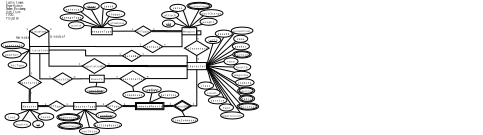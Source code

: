<?xml version="1.0" encoding="UTF-8"?>
<dia:diagram xmlns:dia="http://www.lysator.liu.se/~alla/dia/">
  <dia:layer name="Background" visible="true" active="true">
    <dia:object type="ER - Entity" version="0" id="O0">
      <dia:attribute name="obj_pos">
        <dia:point val="26,12.445"/>
      </dia:attribute>
      <dia:attribute name="obj_bb">
        <dia:rectangle val="25.95,12.395;30.915,14.295"/>
      </dia:attribute>
      <dia:attribute name="elem_corner">
        <dia:point val="26,12.445"/>
      </dia:attribute>
      <dia:attribute name="elem_width">
        <dia:real val="4.865"/>
      </dia:attribute>
      <dia:attribute name="elem_height">
        <dia:real val="1.8"/>
      </dia:attribute>
      <dia:attribute name="border_width">
        <dia:real val="0.1"/>
      </dia:attribute>
      <dia:attribute name="border_color">
        <dia:color val="#000000"/>
      </dia:attribute>
      <dia:attribute name="inner_color">
        <dia:color val="#ffffff"/>
      </dia:attribute>
      <dia:attribute name="name">
        <dia:string>#Locations#</dia:string>
      </dia:attribute>
      <dia:attribute name="weak">
        <dia:boolean val="false"/>
      </dia:attribute>
      <dia:attribute name="associative">
        <dia:boolean val="false"/>
      </dia:attribute>
      <dia:attribute name="font">
        <dia:font family="monospace" style="0" name="Courier"/>
      </dia:attribute>
      <dia:attribute name="font_height">
        <dia:real val="0.8"/>
      </dia:attribute>
    </dia:object>
    <dia:object type="ER - Attribute" version="0" id="O1">
      <dia:attribute name="obj_pos">
        <dia:point val="18.8,11.2"/>
      </dia:attribute>
      <dia:attribute name="obj_bb">
        <dia:rectangle val="18.75,11.15;24.7,13.05"/>
      </dia:attribute>
      <dia:attribute name="elem_corner">
        <dia:point val="18.8,11.2"/>
      </dia:attribute>
      <dia:attribute name="elem_width">
        <dia:real val="5.85"/>
      </dia:attribute>
      <dia:attribute name="elem_height">
        <dia:real val="1.8"/>
      </dia:attribute>
      <dia:attribute name="border_width">
        <dia:real val="0.1"/>
      </dia:attribute>
      <dia:attribute name="border_color">
        <dia:color val="#000000"/>
      </dia:attribute>
      <dia:attribute name="inner_color">
        <dia:color val="#ffffff"/>
      </dia:attribute>
      <dia:attribute name="name">
        <dia:string>#locationID#</dia:string>
      </dia:attribute>
      <dia:attribute name="key">
        <dia:boolean val="true"/>
      </dia:attribute>
      <dia:attribute name="weak_key">
        <dia:boolean val="false"/>
      </dia:attribute>
      <dia:attribute name="derived">
        <dia:boolean val="false"/>
      </dia:attribute>
      <dia:attribute name="multivalued">
        <dia:boolean val="false"/>
      </dia:attribute>
      <dia:attribute name="font">
        <dia:font family="monospace" style="0" name="Courier"/>
      </dia:attribute>
      <dia:attribute name="font_height">
        <dia:real val="0.8"/>
      </dia:attribute>
    </dia:object>
    <dia:object type="ER - Participation" version="1" id="O2">
      <dia:attribute name="obj_pos">
        <dia:point val="30.865,13.345"/>
      </dia:attribute>
      <dia:attribute name="obj_bb">
        <dia:rectangle val="30.815,13.295;49.401,14.858"/>
      </dia:attribute>
      <dia:attribute name="orth_points">
        <dia:point val="30.865,13.345"/>
        <dia:point val="40.108,13.345"/>
        <dia:point val="40.108,14.809"/>
        <dia:point val="49.351,14.809"/>
      </dia:attribute>
      <dia:attribute name="orth_orient">
        <dia:enum val="0"/>
        <dia:enum val="1"/>
        <dia:enum val="0"/>
      </dia:attribute>
      <dia:attribute name="autorouting">
        <dia:boolean val="true"/>
      </dia:attribute>
      <dia:attribute name="total">
        <dia:boolean val="false"/>
      </dia:attribute>
      <dia:connections>
        <dia:connection handle="0" to="O0" connection="4"/>
        <dia:connection handle="1" to="O3" connection="8"/>
      </dia:connections>
    </dia:object>
    <dia:object type="ER - Relationship" version="0" id="O3">
      <dia:attribute name="obj_pos">
        <dia:point val="49.4,13.4"/>
      </dia:attribute>
      <dia:attribute name="obj_bb">
        <dia:rectangle val="48.665,13.35;54.83,16.267"/>
      </dia:attribute>
      <dia:attribute name="elem_corner">
        <dia:point val="49.4,13.4"/>
      </dia:attribute>
      <dia:attribute name="elem_width">
        <dia:real val="4.695"/>
      </dia:attribute>
      <dia:attribute name="elem_height">
        <dia:real val="2.817"/>
      </dia:attribute>
      <dia:attribute name="border_width">
        <dia:real val="0.1"/>
      </dia:attribute>
      <dia:attribute name="border_color">
        <dia:color val="#000000"/>
      </dia:attribute>
      <dia:attribute name="inner_color">
        <dia:color val="#ffffff"/>
      </dia:attribute>
      <dia:attribute name="name">
        <dia:string>#RuledBy#</dia:string>
      </dia:attribute>
      <dia:attribute name="left_card">
        <dia:string>#1#</dia:string>
      </dia:attribute>
      <dia:attribute name="right_card">
        <dia:string>#1#</dia:string>
      </dia:attribute>
      <dia:attribute name="identifying">
        <dia:boolean val="false"/>
      </dia:attribute>
      <dia:attribute name="rotated">
        <dia:boolean val="false"/>
      </dia:attribute>
      <dia:attribute name="font">
        <dia:font family="monospace" style="0" name="Courier"/>
      </dia:attribute>
      <dia:attribute name="font_height">
        <dia:real val="0.8"/>
      </dia:attribute>
    </dia:object>
    <dia:object type="ER - Participation" version="1" id="O4">
      <dia:attribute name="obj_pos">
        <dia:point val="54.144,14.809"/>
      </dia:attribute>
      <dia:attribute name="obj_bb">
        <dia:rectangle val="54.094,14.758;65.81,16.55"/>
      </dia:attribute>
      <dia:attribute name="orth_points">
        <dia:point val="54.144,14.809"/>
        <dia:point val="65.76,14.809"/>
        <dia:point val="65.76,16.5"/>
        <dia:point val="65.745,16.5"/>
      </dia:attribute>
      <dia:attribute name="orth_orient">
        <dia:enum val="0"/>
        <dia:enum val="1"/>
        <dia:enum val="0"/>
      </dia:attribute>
      <dia:attribute name="autorouting">
        <dia:boolean val="false"/>
      </dia:attribute>
      <dia:attribute name="total">
        <dia:boolean val="false"/>
      </dia:attribute>
      <dia:connections>
        <dia:connection handle="0" to="O3" connection="8"/>
        <dia:connection handle="1" to="O33" connection="0"/>
      </dia:connections>
    </dia:object>
    <dia:object type="ER - Relationship" version="0" id="O5">
      <dia:attribute name="obj_pos">
        <dia:point val="25.95,7.1"/>
      </dia:attribute>
      <dia:attribute name="obj_bb">
        <dia:rectangle val="25.188,7.05;31.6,10.082"/>
      </dia:attribute>
      <dia:attribute name="elem_corner">
        <dia:point val="25.95,7.1"/>
      </dia:attribute>
      <dia:attribute name="elem_width">
        <dia:real val="4.888"/>
      </dia:attribute>
      <dia:attribute name="elem_height">
        <dia:real val="2.933"/>
      </dia:attribute>
      <dia:attribute name="border_width">
        <dia:real val="0.1"/>
      </dia:attribute>
      <dia:attribute name="border_color">
        <dia:color val="#000000"/>
      </dia:attribute>
      <dia:attribute name="inner_color">
        <dia:color val="#ffffff"/>
      </dia:attribute>
      <dia:attribute name="name">
        <dia:string>#Located#</dia:string>
      </dia:attribute>
      <dia:attribute name="left_card">
        <dia:string>#1#</dia:string>
      </dia:attribute>
      <dia:attribute name="right_card">
        <dia:string>#n#</dia:string>
      </dia:attribute>
      <dia:attribute name="identifying">
        <dia:boolean val="false"/>
      </dia:attribute>
      <dia:attribute name="rotated">
        <dia:boolean val="false"/>
      </dia:attribute>
      <dia:attribute name="font">
        <dia:font family="monospace" style="0" name="Courier"/>
      </dia:attribute>
      <dia:attribute name="font_height">
        <dia:real val="0.857"/>
      </dia:attribute>
    </dia:object>
    <dia:object type="ER - Participation" version="1" id="O6">
      <dia:attribute name="obj_pos">
        <dia:point val="26,12.445"/>
      </dia:attribute>
      <dia:attribute name="obj_bb">
        <dia:rectangle val="25.9,8.516;26.05,12.55"/>
      </dia:attribute>
      <dia:attribute name="orth_points">
        <dia:point val="26,12.445"/>
        <dia:point val="26,12.5"/>
        <dia:point val="25.95,12.5"/>
        <dia:point val="25.95,8.566"/>
      </dia:attribute>
      <dia:attribute name="orth_orient">
        <dia:enum val="1"/>
        <dia:enum val="0"/>
        <dia:enum val="1"/>
      </dia:attribute>
      <dia:attribute name="autorouting">
        <dia:boolean val="false"/>
      </dia:attribute>
      <dia:attribute name="total">
        <dia:boolean val="false"/>
      </dia:attribute>
      <dia:connections>
        <dia:connection handle="0" to="O0" connection="0"/>
        <dia:connection handle="1" to="O5" connection="0"/>
      </dia:connections>
    </dia:object>
    <dia:object type="ER - Participation" version="1" id="O7">
      <dia:attribute name="obj_pos">
        <dia:point val="30.837,8.566"/>
      </dia:attribute>
      <dia:attribute name="obj_bb">
        <dia:rectangle val="30.788,8.516;30.915,12.495"/>
      </dia:attribute>
      <dia:attribute name="orth_points">
        <dia:point val="30.837,8.566"/>
        <dia:point val="30.837,11.529"/>
        <dia:point val="30.865,11.529"/>
        <dia:point val="30.865,12.445"/>
      </dia:attribute>
      <dia:attribute name="orth_orient">
        <dia:enum val="1"/>
        <dia:enum val="0"/>
        <dia:enum val="1"/>
      </dia:attribute>
      <dia:attribute name="autorouting">
        <dia:boolean val="false"/>
      </dia:attribute>
      <dia:attribute name="total">
        <dia:boolean val="false"/>
      </dia:attribute>
      <dia:connections>
        <dia:connection handle="0" to="O5" connection="4"/>
        <dia:connection handle="1" to="O0" connection="2"/>
      </dia:connections>
    </dia:object>
    <dia:object type="Standard - Text" version="1" id="O8">
      <dia:attribute name="obj_pos">
        <dia:point val="31.1,10.25"/>
      </dia:attribute>
      <dia:attribute name="obj_bb">
        <dia:rectangle val="31.1,9.655;34.54,11.2"/>
      </dia:attribute>
      <dia:attribute name="text">
        <dia:composite type="text">
          <dia:attribute name="string">
            <dia:string>#Is inside of
#</dia:string>
          </dia:attribute>
          <dia:attribute name="font">
            <dia:font family="sans" style="0" name="Helvetica"/>
          </dia:attribute>
          <dia:attribute name="height">
            <dia:real val="0.8"/>
          </dia:attribute>
          <dia:attribute name="pos">
            <dia:point val="31.1,10.25"/>
          </dia:attribute>
          <dia:attribute name="color">
            <dia:color val="#000000"/>
          </dia:attribute>
          <dia:attribute name="alignment">
            <dia:enum val="0"/>
          </dia:attribute>
        </dia:composite>
      </dia:attribute>
      <dia:attribute name="valign">
        <dia:enum val="3"/>
      </dia:attribute>
    </dia:object>
    <dia:object type="Standard - Text" version="1" id="O9">
      <dia:attribute name="obj_pos">
        <dia:point val="22.5,10.5"/>
      </dia:attribute>
      <dia:attribute name="obj_bb">
        <dia:rectangle val="22.5,9.905;25.805,11.45"/>
      </dia:attribute>
      <dia:attribute name="text">
        <dia:composite type="text">
          <dia:attribute name="string">
            <dia:string>#Has inside
#</dia:string>
          </dia:attribute>
          <dia:attribute name="font">
            <dia:font family="sans" style="0" name="Helvetica"/>
          </dia:attribute>
          <dia:attribute name="height">
            <dia:real val="0.8"/>
          </dia:attribute>
          <dia:attribute name="pos">
            <dia:point val="22.5,10.5"/>
          </dia:attribute>
          <dia:attribute name="color">
            <dia:color val="#000000"/>
          </dia:attribute>
          <dia:attribute name="alignment">
            <dia:enum val="0"/>
          </dia:attribute>
        </dia:composite>
      </dia:attribute>
      <dia:attribute name="valign">
        <dia:enum val="3"/>
      </dia:attribute>
    </dia:object>
    <dia:object type="ER - Attribute" version="0" id="O10">
      <dia:attribute name="obj_pos">
        <dia:point val="19.15,13.55"/>
      </dia:attribute>
      <dia:attribute name="obj_bb">
        <dia:rectangle val="19.1,13.5;23.895,15.4"/>
      </dia:attribute>
      <dia:attribute name="elem_corner">
        <dia:point val="19.15,13.55"/>
      </dia:attribute>
      <dia:attribute name="elem_width">
        <dia:real val="4.695"/>
      </dia:attribute>
      <dia:attribute name="elem_height">
        <dia:real val="1.8"/>
      </dia:attribute>
      <dia:attribute name="border_width">
        <dia:real val="0.1"/>
      </dia:attribute>
      <dia:attribute name="border_color">
        <dia:color val="#000000"/>
      </dia:attribute>
      <dia:attribute name="inner_color">
        <dia:color val="#ffffff"/>
      </dia:attribute>
      <dia:attribute name="name">
        <dia:string>#weather#</dia:string>
      </dia:attribute>
      <dia:attribute name="key">
        <dia:boolean val="false"/>
      </dia:attribute>
      <dia:attribute name="weak_key">
        <dia:boolean val="false"/>
      </dia:attribute>
      <dia:attribute name="derived">
        <dia:boolean val="false"/>
      </dia:attribute>
      <dia:attribute name="multivalued">
        <dia:boolean val="false"/>
      </dia:attribute>
      <dia:attribute name="font">
        <dia:font family="monospace" style="0" name="Courier"/>
      </dia:attribute>
      <dia:attribute name="font_height">
        <dia:real val="0.8"/>
      </dia:attribute>
    </dia:object>
    <dia:object type="Standard - Line" version="0" id="O11">
      <dia:attribute name="obj_pos">
        <dia:point val="23.845,14.45"/>
      </dia:attribute>
      <dia:attribute name="obj_bb">
        <dia:rectangle val="23.778,13.277;26.067,14.517"/>
      </dia:attribute>
      <dia:attribute name="conn_endpoints">
        <dia:point val="23.845,14.45"/>
        <dia:point val="26,13.345"/>
      </dia:attribute>
      <dia:attribute name="numcp">
        <dia:int val="1"/>
      </dia:attribute>
      <dia:connections>
        <dia:connection handle="0" to="O10" connection="4"/>
        <dia:connection handle="1" to="O0" connection="3"/>
      </dia:connections>
    </dia:object>
    <dia:object type="Standard - Line" version="0" id="O12">
      <dia:attribute name="obj_pos">
        <dia:point val="23.793,12.736"/>
      </dia:attribute>
      <dia:attribute name="obj_bb">
        <dia:rectangle val="23.732,12.675;26.061,13.406"/>
      </dia:attribute>
      <dia:attribute name="conn_endpoints">
        <dia:point val="23.793,12.736"/>
        <dia:point val="26,13.345"/>
      </dia:attribute>
      <dia:attribute name="numcp">
        <dia:int val="1"/>
      </dia:attribute>
      <dia:connections>
        <dia:connection handle="0" to="O1" connection="7"/>
        <dia:connection handle="1" to="O0" connection="3"/>
      </dia:connections>
    </dia:object>
    <dia:object type="ER - Relationship" version="0" id="O13">
      <dia:attribute name="obj_pos">
        <dia:point val="39.2,15.5"/>
      </dia:attribute>
      <dia:attribute name="obj_bb">
        <dia:rectangle val="38.465,15.45;46.17,19.291"/>
      </dia:attribute>
      <dia:attribute name="elem_corner">
        <dia:point val="39.2,15.5"/>
      </dia:attribute>
      <dia:attribute name="elem_width">
        <dia:real val="6.235"/>
      </dia:attribute>
      <dia:attribute name="elem_height">
        <dia:real val="3.741"/>
      </dia:attribute>
      <dia:attribute name="border_width">
        <dia:real val="0.1"/>
      </dia:attribute>
      <dia:attribute name="border_color">
        <dia:color val="#000000"/>
      </dia:attribute>
      <dia:attribute name="inner_color">
        <dia:color val="#ffffff"/>
      </dia:attribute>
      <dia:attribute name="name">
        <dia:string>#PopulatedBy#</dia:string>
      </dia:attribute>
      <dia:attribute name="left_card">
        <dia:string>#1#</dia:string>
      </dia:attribute>
      <dia:attribute name="right_card">
        <dia:string>#n#</dia:string>
      </dia:attribute>
      <dia:attribute name="identifying">
        <dia:boolean val="false"/>
      </dia:attribute>
      <dia:attribute name="rotated">
        <dia:boolean val="false"/>
      </dia:attribute>
      <dia:attribute name="font">
        <dia:font family="monospace" style="0" name="Courier"/>
      </dia:attribute>
      <dia:attribute name="font_height">
        <dia:real val="0.8"/>
      </dia:attribute>
    </dia:object>
    <dia:object type="ER - Participation" version="1" id="O14">
      <dia:attribute name="obj_pos">
        <dia:point val="30.865,14.245"/>
      </dia:attribute>
      <dia:attribute name="obj_bb">
        <dia:rectangle val="30.815,14.195;39.25,17.466"/>
      </dia:attribute>
      <dia:attribute name="orth_points">
        <dia:point val="30.865,14.245"/>
        <dia:point val="30.865,17.416"/>
        <dia:point val="39.2,17.416"/>
        <dia:point val="39.2,17.37"/>
      </dia:attribute>
      <dia:attribute name="orth_orient">
        <dia:enum val="1"/>
        <dia:enum val="0"/>
        <dia:enum val="1"/>
      </dia:attribute>
      <dia:attribute name="autorouting">
        <dia:boolean val="false"/>
      </dia:attribute>
      <dia:attribute name="total">
        <dia:boolean val="false"/>
      </dia:attribute>
      <dia:connections>
        <dia:connection handle="0" to="O0" connection="7"/>
        <dia:connection handle="1" to="O13" connection="0"/>
      </dia:connections>
    </dia:object>
    <dia:object type="ER - Participation" version="1" id="O15">
      <dia:attribute name="obj_pos">
        <dia:point val="45.481,17.37"/>
      </dia:attribute>
      <dia:attribute name="obj_bb">
        <dia:rectangle val="45.306,17.195;65.87,17.575"/>
      </dia:attribute>
      <dia:attribute name="orth_points">
        <dia:point val="45.481,17.37"/>
        <dia:point val="55.588,17.37"/>
        <dia:point val="55.588,17.4"/>
        <dia:point val="65.695,17.4"/>
      </dia:attribute>
      <dia:attribute name="orth_orient">
        <dia:enum val="0"/>
        <dia:enum val="1"/>
        <dia:enum val="0"/>
      </dia:attribute>
      <dia:attribute name="autorouting">
        <dia:boolean val="true"/>
      </dia:attribute>
      <dia:attribute name="total">
        <dia:boolean val="true"/>
      </dia:attribute>
      <dia:connections>
        <dia:connection handle="0" to="O13" connection="8"/>
        <dia:connection handle="1" to="O33" connection="8"/>
      </dia:connections>
    </dia:object>
    <dia:object type="ER - Relationship" version="0" id="O16">
      <dia:attribute name="obj_pos">
        <dia:point val="23.091,19.781"/>
      </dia:attribute>
      <dia:attribute name="obj_bb">
        <dia:rectangle val="23.041,18.631;28.991,24.441"/>
      </dia:attribute>
      <dia:attribute name="elem_corner">
        <dia:point val="23.091,19.781"/>
      </dia:attribute>
      <dia:attribute name="elem_width">
        <dia:real val="5.85"/>
      </dia:attribute>
      <dia:attribute name="elem_height">
        <dia:real val="3.51"/>
      </dia:attribute>
      <dia:attribute name="border_width">
        <dia:real val="0.1"/>
      </dia:attribute>
      <dia:attribute name="border_color">
        <dia:color val="#000000"/>
      </dia:attribute>
      <dia:attribute name="inner_color">
        <dia:color val="#ffffff"/>
      </dia:attribute>
      <dia:attribute name="name">
        <dia:string>#MonstersIn#</dia:string>
      </dia:attribute>
      <dia:attribute name="left_card">
        <dia:string>#1#</dia:string>
      </dia:attribute>
      <dia:attribute name="right_card">
        <dia:string>#n#</dia:string>
      </dia:attribute>
      <dia:attribute name="identifying">
        <dia:boolean val="false"/>
      </dia:attribute>
      <dia:attribute name="rotated">
        <dia:boolean val="true"/>
      </dia:attribute>
      <dia:attribute name="font">
        <dia:font family="monospace" style="0" name="Courier"/>
      </dia:attribute>
      <dia:attribute name="font_height">
        <dia:real val="0.8"/>
      </dia:attribute>
    </dia:object>
    <dia:object type="ER - Relationship" version="0" id="O17">
      <dia:attribute name="obj_pos">
        <dia:point val="31.75,19.1"/>
      </dia:attribute>
      <dia:attribute name="obj_bb">
        <dia:rectangle val="31.015,19.05;37.565,22.198"/>
      </dia:attribute>
      <dia:attribute name="elem_corner">
        <dia:point val="31.75,19.1"/>
      </dia:attribute>
      <dia:attribute name="elem_width">
        <dia:real val="5.08"/>
      </dia:attribute>
      <dia:attribute name="elem_height">
        <dia:real val="3.048"/>
      </dia:attribute>
      <dia:attribute name="border_width">
        <dia:real val="0.1"/>
      </dia:attribute>
      <dia:attribute name="border_color">
        <dia:color val="#000000"/>
      </dia:attribute>
      <dia:attribute name="inner_color">
        <dia:color val="#ffffff"/>
      </dia:attribute>
      <dia:attribute name="name">
        <dia:string>#QuestsIn#</dia:string>
      </dia:attribute>
      <dia:attribute name="left_card">
        <dia:string>#n#</dia:string>
      </dia:attribute>
      <dia:attribute name="right_card">
        <dia:string>#m#</dia:string>
      </dia:attribute>
      <dia:attribute name="identifying">
        <dia:boolean val="false"/>
      </dia:attribute>
      <dia:attribute name="rotated">
        <dia:boolean val="false"/>
      </dia:attribute>
      <dia:attribute name="font">
        <dia:font family="monospace" style="0" name="Courier"/>
      </dia:attribute>
      <dia:attribute name="font_height">
        <dia:real val="0.8"/>
      </dia:attribute>
    </dia:object>
    <dia:object type="ER - Entity" version="0" id="O18">
      <dia:attribute name="obj_pos">
        <dia:point val="41.1,19.7"/>
      </dia:attribute>
      <dia:attribute name="obj_bb">
        <dia:rectangle val="41.05,19.65;44.86,21.55"/>
      </dia:attribute>
      <dia:attribute name="elem_corner">
        <dia:point val="41.1,19.7"/>
      </dia:attribute>
      <dia:attribute name="elem_width">
        <dia:real val="3.71"/>
      </dia:attribute>
      <dia:attribute name="elem_height">
        <dia:real val="1.8"/>
      </dia:attribute>
      <dia:attribute name="border_width">
        <dia:real val="0.1"/>
      </dia:attribute>
      <dia:attribute name="border_color">
        <dia:color val="#000000"/>
      </dia:attribute>
      <dia:attribute name="inner_color">
        <dia:color val="#ffffff"/>
      </dia:attribute>
      <dia:attribute name="name">
        <dia:string>#Quests#</dia:string>
      </dia:attribute>
      <dia:attribute name="weak">
        <dia:boolean val="false"/>
      </dia:attribute>
      <dia:attribute name="associative">
        <dia:boolean val="false"/>
      </dia:attribute>
      <dia:attribute name="font">
        <dia:font family="monospace" style="0" name="Courier"/>
      </dia:attribute>
      <dia:attribute name="font_height">
        <dia:real val="0.8"/>
      </dia:attribute>
    </dia:object>
    <dia:object type="ER - Participation" version="1" id="O19">
      <dia:attribute name="obj_pos">
        <dia:point val="36.877,20.624"/>
      </dia:attribute>
      <dia:attribute name="obj_bb">
        <dia:rectangle val="36.827,20.55;41.099,20.674"/>
      </dia:attribute>
      <dia:attribute name="orth_points">
        <dia:point val="36.877,20.624"/>
        <dia:point val="38.964,20.624"/>
        <dia:point val="38.964,20.6"/>
        <dia:point val="41.05,20.6"/>
      </dia:attribute>
      <dia:attribute name="orth_orient">
        <dia:enum val="0"/>
        <dia:enum val="1"/>
        <dia:enum val="0"/>
      </dia:attribute>
      <dia:attribute name="autorouting">
        <dia:boolean val="true"/>
      </dia:attribute>
      <dia:attribute name="total">
        <dia:boolean val="false"/>
      </dia:attribute>
      <dia:connections>
        <dia:connection handle="0" to="O17" connection="8"/>
        <dia:connection handle="1" to="O18" connection="8"/>
      </dia:connections>
    </dia:object>
    <dia:object type="ER - Attribute" version="0" id="O20">
      <dia:attribute name="obj_pos">
        <dia:point val="20.55,16.2"/>
      </dia:attribute>
      <dia:attribute name="obj_bb">
        <dia:rectangle val="20.5,16.15;25.295,18.05"/>
      </dia:attribute>
      <dia:attribute name="elem_corner">
        <dia:point val="20.55,16.2"/>
      </dia:attribute>
      <dia:attribute name="elem_width">
        <dia:real val="4.695"/>
      </dia:attribute>
      <dia:attribute name="elem_height">
        <dia:real val="1.8"/>
      </dia:attribute>
      <dia:attribute name="border_width">
        <dia:real val="0.1"/>
      </dia:attribute>
      <dia:attribute name="border_color">
        <dia:color val="#000000"/>
      </dia:attribute>
      <dia:attribute name="inner_color">
        <dia:color val="#ffffff"/>
      </dia:attribute>
      <dia:attribute name="name">
        <dia:string>#locType#</dia:string>
      </dia:attribute>
      <dia:attribute name="key">
        <dia:boolean val="false"/>
      </dia:attribute>
      <dia:attribute name="weak_key">
        <dia:boolean val="false"/>
      </dia:attribute>
      <dia:attribute name="derived">
        <dia:boolean val="false"/>
      </dia:attribute>
      <dia:attribute name="multivalued">
        <dia:boolean val="false"/>
      </dia:attribute>
      <dia:attribute name="font">
        <dia:font family="monospace" style="0" name="Courier"/>
      </dia:attribute>
      <dia:attribute name="font_height">
        <dia:real val="0.8"/>
      </dia:attribute>
    </dia:object>
    <dia:object type="Standard - Line" version="0" id="O21">
      <dia:attribute name="obj_pos">
        <dia:point val="23.637,16.204"/>
      </dia:attribute>
      <dia:attribute name="obj_bb">
        <dia:rectangle val="23.567,13.274;26.07,16.275"/>
      </dia:attribute>
      <dia:attribute name="conn_endpoints">
        <dia:point val="23.637,16.204"/>
        <dia:point val="26,13.345"/>
      </dia:attribute>
      <dia:attribute name="numcp">
        <dia:int val="1"/>
      </dia:attribute>
      <dia:connections>
        <dia:connection handle="0" to="O20" connection="8"/>
        <dia:connection handle="1" to="O0" connection="3"/>
      </dia:connections>
    </dia:object>
    <dia:object type="ER - Entity" version="0" id="O22">
      <dia:attribute name="obj_pos">
        <dia:point val="37.095,26.6"/>
      </dia:attribute>
      <dia:attribute name="obj_bb">
        <dia:rectangle val="37.045,26.55;42.78,28.45"/>
      </dia:attribute>
      <dia:attribute name="elem_corner">
        <dia:point val="37.095,26.6"/>
      </dia:attribute>
      <dia:attribute name="elem_width">
        <dia:real val="5.635"/>
      </dia:attribute>
      <dia:attribute name="elem_height">
        <dia:real val="1.8"/>
      </dia:attribute>
      <dia:attribute name="border_width">
        <dia:real val="0.1"/>
      </dia:attribute>
      <dia:attribute name="border_color">
        <dia:color val="#000000"/>
      </dia:attribute>
      <dia:attribute name="inner_color">
        <dia:color val="#ffffff"/>
      </dia:attribute>
      <dia:attribute name="name">
        <dia:string>#MonsterType#</dia:string>
      </dia:attribute>
      <dia:attribute name="weak">
        <dia:boolean val="false"/>
      </dia:attribute>
      <dia:attribute name="associative">
        <dia:boolean val="false"/>
      </dia:attribute>
      <dia:attribute name="font">
        <dia:font family="monospace" style="0" name="Courier"/>
      </dia:attribute>
      <dia:attribute name="font_height">
        <dia:real val="0.8"/>
      </dia:attribute>
    </dia:object>
    <dia:object type="ER - Entity" version="0" id="O23">
      <dia:attribute name="obj_pos">
        <dia:point val="23.945,26.6"/>
      </dia:attribute>
      <dia:attribute name="obj_bb">
        <dia:rectangle val="23.895,26.55;28.09,28.45"/>
      </dia:attribute>
      <dia:attribute name="elem_corner">
        <dia:point val="23.945,26.6"/>
      </dia:attribute>
      <dia:attribute name="elem_width">
        <dia:real val="4.095"/>
      </dia:attribute>
      <dia:attribute name="elem_height">
        <dia:real val="1.8"/>
      </dia:attribute>
      <dia:attribute name="border_width">
        <dia:real val="0.1"/>
      </dia:attribute>
      <dia:attribute name="border_color">
        <dia:color val="#000000"/>
      </dia:attribute>
      <dia:attribute name="inner_color">
        <dia:color val="#ffffff"/>
      </dia:attribute>
      <dia:attribute name="name">
        <dia:string>#Monster#</dia:string>
      </dia:attribute>
      <dia:attribute name="weak">
        <dia:boolean val="false"/>
      </dia:attribute>
      <dia:attribute name="associative">
        <dia:boolean val="false"/>
      </dia:attribute>
      <dia:attribute name="font">
        <dia:font family="monospace" style="0" name="Courier"/>
      </dia:attribute>
      <dia:attribute name="font_height">
        <dia:real val="0.8"/>
      </dia:attribute>
    </dia:object>
    <dia:object type="ER - Relationship" version="0" id="O24">
      <dia:attribute name="obj_pos">
        <dia:point val="30.595,26.2"/>
      </dia:attribute>
      <dia:attribute name="obj_bb">
        <dia:rectangle val="29.86,26.15;35.64,28.836"/>
      </dia:attribute>
      <dia:attribute name="elem_corner">
        <dia:point val="30.595,26.2"/>
      </dia:attribute>
      <dia:attribute name="elem_width">
        <dia:real val="4.31"/>
      </dia:attribute>
      <dia:attribute name="elem_height">
        <dia:real val="2.586"/>
      </dia:attribute>
      <dia:attribute name="border_width">
        <dia:real val="0.1"/>
      </dia:attribute>
      <dia:attribute name="border_color">
        <dia:color val="#000000"/>
      </dia:attribute>
      <dia:attribute name="inner_color">
        <dia:color val="#ffffff"/>
      </dia:attribute>
      <dia:attribute name="name">
        <dia:string>#OfType#</dia:string>
      </dia:attribute>
      <dia:attribute name="left_card">
        <dia:string>#n#</dia:string>
      </dia:attribute>
      <dia:attribute name="right_card">
        <dia:string>#1#</dia:string>
      </dia:attribute>
      <dia:attribute name="identifying">
        <dia:boolean val="false"/>
      </dia:attribute>
      <dia:attribute name="rotated">
        <dia:boolean val="false"/>
      </dia:attribute>
      <dia:attribute name="font">
        <dia:font family="monospace" style="0" name="Courier"/>
      </dia:attribute>
      <dia:attribute name="font_height">
        <dia:real val="0.8"/>
      </dia:attribute>
    </dia:object>
    <dia:object type="ER - Attribute" version="0" id="O25">
      <dia:attribute name="obj_pos">
        <dia:point val="42.745,28.9"/>
      </dia:attribute>
      <dia:attribute name="obj_bb">
        <dia:rectangle val="42.695,28.85;47.875,30.75"/>
      </dia:attribute>
      <dia:attribute name="elem_corner">
        <dia:point val="42.745,28.9"/>
      </dia:attribute>
      <dia:attribute name="elem_width">
        <dia:real val="5.08"/>
      </dia:attribute>
      <dia:attribute name="elem_height">
        <dia:real val="1.8"/>
      </dia:attribute>
      <dia:attribute name="border_width">
        <dia:real val="0.1"/>
      </dia:attribute>
      <dia:attribute name="border_color">
        <dia:color val="#000000"/>
      </dia:attribute>
      <dia:attribute name="inner_color">
        <dia:color val="#ffffff"/>
      </dia:attribute>
      <dia:attribute name="name">
        <dia:string>#typeName#</dia:string>
      </dia:attribute>
      <dia:attribute name="key">
        <dia:boolean val="true"/>
      </dia:attribute>
      <dia:attribute name="weak_key">
        <dia:boolean val="false"/>
      </dia:attribute>
      <dia:attribute name="derived">
        <dia:boolean val="false"/>
      </dia:attribute>
      <dia:attribute name="multivalued">
        <dia:boolean val="false"/>
      </dia:attribute>
      <dia:attribute name="font">
        <dia:font family="monospace" style="0" name="Courier"/>
      </dia:attribute>
      <dia:attribute name="font_height">
        <dia:real val="0.8"/>
      </dia:attribute>
    </dia:object>
    <dia:object type="ER - Attribute" version="0" id="O26">
      <dia:attribute name="obj_pos">
        <dia:point val="32.845,29.4"/>
      </dia:attribute>
      <dia:attribute name="obj_bb">
        <dia:rectangle val="32.795,29.35;38.745,31.25"/>
      </dia:attribute>
      <dia:attribute name="elem_corner">
        <dia:point val="32.845,29.4"/>
      </dia:attribute>
      <dia:attribute name="elem_width">
        <dia:real val="5.85"/>
      </dia:attribute>
      <dia:attribute name="elem_height">
        <dia:real val="1.8"/>
      </dia:attribute>
      <dia:attribute name="border_width">
        <dia:real val="0.1"/>
      </dia:attribute>
      <dia:attribute name="border_color">
        <dia:color val="#000000"/>
      </dia:attribute>
      <dia:attribute name="inner_color">
        <dia:color val="#ffffff"/>
      </dia:attribute>
      <dia:attribute name="name">
        <dia:string>#weaknesses#</dia:string>
      </dia:attribute>
      <dia:attribute name="key">
        <dia:boolean val="false"/>
      </dia:attribute>
      <dia:attribute name="weak_key">
        <dia:boolean val="false"/>
      </dia:attribute>
      <dia:attribute name="derived">
        <dia:boolean val="false"/>
      </dia:attribute>
      <dia:attribute name="multivalued">
        <dia:boolean val="true"/>
      </dia:attribute>
      <dia:attribute name="font">
        <dia:font family="monospace" style="0" name="Courier"/>
      </dia:attribute>
      <dia:attribute name="font_height">
        <dia:real val="0.8"/>
      </dia:attribute>
    </dia:object>
    <dia:object type="ER - Attribute" version="0" id="O27">
      <dia:attribute name="obj_pos">
        <dia:point val="33.095,31.55"/>
      </dia:attribute>
      <dia:attribute name="obj_bb">
        <dia:rectangle val="33.045,31.5;39.38,33.4"/>
      </dia:attribute>
      <dia:attribute name="elem_corner">
        <dia:point val="33.095,31.55"/>
      </dia:attribute>
      <dia:attribute name="elem_width">
        <dia:real val="6.235"/>
      </dia:attribute>
      <dia:attribute name="elem_height">
        <dia:real val="1.8"/>
      </dia:attribute>
      <dia:attribute name="border_width">
        <dia:real val="0.1"/>
      </dia:attribute>
      <dia:attribute name="border_color">
        <dia:color val="#000000"/>
      </dia:attribute>
      <dia:attribute name="inner_color">
        <dia:color val="#ffffff"/>
      </dia:attribute>
      <dia:attribute name="name">
        <dia:string>#resistances#</dia:string>
      </dia:attribute>
      <dia:attribute name="key">
        <dia:boolean val="false"/>
      </dia:attribute>
      <dia:attribute name="weak_key">
        <dia:boolean val="false"/>
      </dia:attribute>
      <dia:attribute name="derived">
        <dia:boolean val="false"/>
      </dia:attribute>
      <dia:attribute name="multivalued">
        <dia:boolean val="true"/>
      </dia:attribute>
      <dia:attribute name="font">
        <dia:font family="monospace" style="0" name="Courier"/>
      </dia:attribute>
      <dia:attribute name="font_height">
        <dia:real val="0.8"/>
      </dia:attribute>
    </dia:object>
    <dia:object type="ER - Attribute" version="0" id="O28">
      <dia:attribute name="obj_pos">
        <dia:point val="28.145,29.25"/>
      </dia:attribute>
      <dia:attribute name="obj_bb">
        <dia:rectangle val="28.095,29.2;32.12,31.1"/>
      </dia:attribute>
      <dia:attribute name="elem_corner">
        <dia:point val="28.145,29.25"/>
      </dia:attribute>
      <dia:attribute name="elem_width">
        <dia:real val="3.925"/>
      </dia:attribute>
      <dia:attribute name="elem_height">
        <dia:real val="1.8"/>
      </dia:attribute>
      <dia:attribute name="border_width">
        <dia:real val="0.1"/>
      </dia:attribute>
      <dia:attribute name="border_color">
        <dia:color val="#000000"/>
      </dia:attribute>
      <dia:attribute name="inner_color">
        <dia:color val="#ffffff"/>
      </dia:attribute>
      <dia:attribute name="name">
        <dia:string>#level#</dia:string>
      </dia:attribute>
      <dia:attribute name="key">
        <dia:boolean val="false"/>
      </dia:attribute>
      <dia:attribute name="weak_key">
        <dia:boolean val="false"/>
      </dia:attribute>
      <dia:attribute name="derived">
        <dia:boolean val="false"/>
      </dia:attribute>
      <dia:attribute name="multivalued">
        <dia:boolean val="false"/>
      </dia:attribute>
      <dia:attribute name="font">
        <dia:font family="monospace" style="0" name="Courier"/>
      </dia:attribute>
      <dia:attribute name="font_height">
        <dia:real val="0.8"/>
      </dia:attribute>
    </dia:object>
    <dia:object type="ER - Attribute" version="0" id="O29">
      <dia:attribute name="obj_pos">
        <dia:point val="26.745,31.15"/>
      </dia:attribute>
      <dia:attribute name="obj_bb">
        <dia:rectangle val="26.695,31.1;29.565,33"/>
      </dia:attribute>
      <dia:attribute name="elem_corner">
        <dia:point val="26.745,31.15"/>
      </dia:attribute>
      <dia:attribute name="elem_width">
        <dia:real val="2.77"/>
      </dia:attribute>
      <dia:attribute name="elem_height">
        <dia:real val="1.8"/>
      </dia:attribute>
      <dia:attribute name="border_width">
        <dia:real val="0.1"/>
      </dia:attribute>
      <dia:attribute name="border_color">
        <dia:color val="#000000"/>
      </dia:attribute>
      <dia:attribute name="inner_color">
        <dia:color val="#ffffff"/>
      </dia:attribute>
      <dia:attribute name="name">
        <dia:string>#id#</dia:string>
      </dia:attribute>
      <dia:attribute name="key">
        <dia:boolean val="true"/>
      </dia:attribute>
      <dia:attribute name="weak_key">
        <dia:boolean val="false"/>
      </dia:attribute>
      <dia:attribute name="derived">
        <dia:boolean val="false"/>
      </dia:attribute>
      <dia:attribute name="multivalued">
        <dia:boolean val="false"/>
      </dia:attribute>
      <dia:attribute name="font">
        <dia:font family="monospace" style="0" name="Courier"/>
      </dia:attribute>
      <dia:attribute name="font_height">
        <dia:real val="0.8"/>
      </dia:attribute>
    </dia:object>
    <dia:object type="ER - Attribute" version="0" id="O30">
      <dia:attribute name="obj_pos">
        <dia:point val="38.545,32.9"/>
      </dia:attribute>
      <dia:attribute name="obj_bb">
        <dia:rectangle val="38.495,32.85;43.675,34.75"/>
      </dia:attribute>
      <dia:attribute name="elem_corner">
        <dia:point val="38.545,32.9"/>
      </dia:attribute>
      <dia:attribute name="elem_width">
        <dia:real val="5.08"/>
      </dia:attribute>
      <dia:attribute name="elem_height">
        <dia:real val="1.8"/>
      </dia:attribute>
      <dia:attribute name="border_width">
        <dia:real val="0.1"/>
      </dia:attribute>
      <dia:attribute name="border_color">
        <dia:color val="#000000"/>
      </dia:attribute>
      <dia:attribute name="inner_color">
        <dia:color val="#ffffff"/>
      </dia:attribute>
      <dia:attribute name="name">
        <dia:string>#soulSize#</dia:string>
      </dia:attribute>
      <dia:attribute name="key">
        <dia:boolean val="false"/>
      </dia:attribute>
      <dia:attribute name="weak_key">
        <dia:boolean val="false"/>
      </dia:attribute>
      <dia:attribute name="derived">
        <dia:boolean val="false"/>
      </dia:attribute>
      <dia:attribute name="multivalued">
        <dia:boolean val="false"/>
      </dia:attribute>
      <dia:attribute name="font">
        <dia:font family="monospace" style="0" name="Courier"/>
      </dia:attribute>
      <dia:attribute name="font_height">
        <dia:real val="0.8"/>
      </dia:attribute>
    </dia:object>
    <dia:object type="ER - Attribute" version="0" id="O31">
      <dia:attribute name="obj_pos">
        <dia:point val="42.195,31.35"/>
      </dia:attribute>
      <dia:attribute name="obj_bb">
        <dia:rectangle val="42.145,31.3;49.25,33.2"/>
      </dia:attribute>
      <dia:attribute name="elem_corner">
        <dia:point val="42.195,31.35"/>
      </dia:attribute>
      <dia:attribute name="elem_width">
        <dia:real val="7.005"/>
      </dia:attribute>
      <dia:attribute name="elem_height">
        <dia:real val="1.8"/>
      </dia:attribute>
      <dia:attribute name="border_width">
        <dia:real val="0.1"/>
      </dia:attribute>
      <dia:attribute name="border_color">
        <dia:color val="#000000"/>
      </dia:attribute>
      <dia:attribute name="inner_color">
        <dia:color val="#ffffff"/>
      </dia:attribute>
      <dia:attribute name="name">
        <dia:string>#killingBounty#</dia:string>
      </dia:attribute>
      <dia:attribute name="key">
        <dia:boolean val="false"/>
      </dia:attribute>
      <dia:attribute name="weak_key">
        <dia:boolean val="false"/>
      </dia:attribute>
      <dia:attribute name="derived">
        <dia:boolean val="false"/>
      </dia:attribute>
      <dia:attribute name="multivalued">
        <dia:boolean val="false"/>
      </dia:attribute>
      <dia:attribute name="font">
        <dia:font family="monospace" style="0" name="Courier"/>
      </dia:attribute>
      <dia:attribute name="font_height">
        <dia:real val="0.8"/>
      </dia:attribute>
    </dia:object>
    <dia:object type="ER - Attribute" version="0" id="O32">
      <dia:attribute name="obj_pos">
        <dia:point val="21.945,31.15"/>
      </dia:attribute>
      <dia:attribute name="obj_bb">
        <dia:rectangle val="21.895,31.1;26.305,33"/>
      </dia:attribute>
      <dia:attribute name="elem_corner">
        <dia:point val="21.945,31.15"/>
      </dia:attribute>
      <dia:attribute name="elem_width">
        <dia:real val="4.31"/>
      </dia:attribute>
      <dia:attribute name="elem_height">
        <dia:real val="1.8"/>
      </dia:attribute>
      <dia:attribute name="border_width">
        <dia:real val="0.1"/>
      </dia:attribute>
      <dia:attribute name="border_color">
        <dia:color val="#000000"/>
      </dia:attribute>
      <dia:attribute name="inner_color">
        <dia:color val="#ffffff"/>
      </dia:attribute>
      <dia:attribute name="name">
        <dia:string>#health#</dia:string>
      </dia:attribute>
      <dia:attribute name="key">
        <dia:boolean val="false"/>
      </dia:attribute>
      <dia:attribute name="weak_key">
        <dia:boolean val="false"/>
      </dia:attribute>
      <dia:attribute name="derived">
        <dia:boolean val="false"/>
      </dia:attribute>
      <dia:attribute name="multivalued">
        <dia:boolean val="false"/>
      </dia:attribute>
      <dia:attribute name="font">
        <dia:font family="monospace" style="0" name="Courier"/>
      </dia:attribute>
      <dia:attribute name="font_height">
        <dia:real val="0.8"/>
      </dia:attribute>
    </dia:object>
    <dia:object type="ER - Entity" version="0" id="O33">
      <dia:attribute name="obj_pos">
        <dia:point val="65.745,16.5"/>
      </dia:attribute>
      <dia:attribute name="obj_bb">
        <dia:rectangle val="65.695,16.45;70.66,18.35"/>
      </dia:attribute>
      <dia:attribute name="elem_corner">
        <dia:point val="65.745,16.5"/>
      </dia:attribute>
      <dia:attribute name="elem_width">
        <dia:real val="4.865"/>
      </dia:attribute>
      <dia:attribute name="elem_height">
        <dia:real val="1.8"/>
      </dia:attribute>
      <dia:attribute name="border_width">
        <dia:real val="0.1"/>
      </dia:attribute>
      <dia:attribute name="border_color">
        <dia:color val="#000000"/>
      </dia:attribute>
      <dia:attribute name="inner_color">
        <dia:color val="#ffffff"/>
      </dia:attribute>
      <dia:attribute name="name">
        <dia:string>#Character#</dia:string>
      </dia:attribute>
      <dia:attribute name="weak">
        <dia:boolean val="false"/>
      </dia:attribute>
      <dia:attribute name="associative">
        <dia:boolean val="false"/>
      </dia:attribute>
      <dia:attribute name="font">
        <dia:font family="monospace" style="0" name="Courier"/>
      </dia:attribute>
      <dia:attribute name="font_height">
        <dia:real val="0.8"/>
      </dia:attribute>
    </dia:object>
    <dia:object type="ER - Attribute" version="0" id="O34">
      <dia:attribute name="obj_pos">
        <dia:point val="75.045,15.3"/>
      </dia:attribute>
      <dia:attribute name="obj_bb">
        <dia:rectangle val="74.995,15.25;78.635,17.15"/>
      </dia:attribute>
      <dia:attribute name="elem_corner">
        <dia:point val="75.045,15.3"/>
      </dia:attribute>
      <dia:attribute name="elem_width">
        <dia:real val="3.54"/>
      </dia:attribute>
      <dia:attribute name="elem_height">
        <dia:real val="1.8"/>
      </dia:attribute>
      <dia:attribute name="border_width">
        <dia:real val="0.1"/>
      </dia:attribute>
      <dia:attribute name="border_color">
        <dia:color val="#000000"/>
      </dia:attribute>
      <dia:attribute name="inner_color">
        <dia:color val="#ffffff"/>
      </dia:attribute>
      <dia:attribute name="name">
        <dia:string>#race#</dia:string>
      </dia:attribute>
      <dia:attribute name="key">
        <dia:boolean val="false"/>
      </dia:attribute>
      <dia:attribute name="weak_key">
        <dia:boolean val="false"/>
      </dia:attribute>
      <dia:attribute name="derived">
        <dia:boolean val="false"/>
      </dia:attribute>
      <dia:attribute name="multivalued">
        <dia:boolean val="false"/>
      </dia:attribute>
      <dia:attribute name="font">
        <dia:font family="monospace" style="0" name="Courier"/>
      </dia:attribute>
      <dia:attribute name="font_height">
        <dia:real val="0.8"/>
      </dia:attribute>
    </dia:object>
    <dia:object type="ER - Attribute" version="0" id="O35">
      <dia:attribute name="obj_pos">
        <dia:point val="78.495,22.7"/>
      </dia:attribute>
      <dia:attribute name="obj_bb">
        <dia:rectangle val="78.445,22.65;82.855,24.55"/>
      </dia:attribute>
      <dia:attribute name="elem_corner">
        <dia:point val="78.495,22.7"/>
      </dia:attribute>
      <dia:attribute name="elem_width">
        <dia:real val="4.31"/>
      </dia:attribute>
      <dia:attribute name="elem_height">
        <dia:real val="1.8"/>
      </dia:attribute>
      <dia:attribute name="border_width">
        <dia:real val="0.1"/>
      </dia:attribute>
      <dia:attribute name="border_color">
        <dia:color val="#000000"/>
      </dia:attribute>
      <dia:attribute name="inner_color">
        <dia:color val="#ffffff"/>
      </dia:attribute>
      <dia:attribute name="name">
        <dia:string>#skills#</dia:string>
      </dia:attribute>
      <dia:attribute name="key">
        <dia:boolean val="false"/>
      </dia:attribute>
      <dia:attribute name="weak_key">
        <dia:boolean val="false"/>
      </dia:attribute>
      <dia:attribute name="derived">
        <dia:boolean val="false"/>
      </dia:attribute>
      <dia:attribute name="multivalued">
        <dia:boolean val="true"/>
      </dia:attribute>
      <dia:attribute name="font">
        <dia:font family="monospace" style="0" name="Courier"/>
      </dia:attribute>
      <dia:attribute name="font_height">
        <dia:real val="0.8"/>
      </dia:attribute>
    </dia:object>
    <dia:object type="ER - Attribute" version="0" id="O36">
      <dia:attribute name="obj_pos">
        <dia:point val="77.145,11.5"/>
      </dia:attribute>
      <dia:attribute name="obj_bb">
        <dia:rectangle val="77.095,11.45;81.505,13.35"/>
      </dia:attribute>
      <dia:attribute name="elem_corner">
        <dia:point val="77.145,11.5"/>
      </dia:attribute>
      <dia:attribute name="elem_width">
        <dia:real val="4.31"/>
      </dia:attribute>
      <dia:attribute name="elem_height">
        <dia:real val="1.8"/>
      </dia:attribute>
      <dia:attribute name="border_width">
        <dia:real val="0.1"/>
      </dia:attribute>
      <dia:attribute name="border_color">
        <dia:color val="#000000"/>
      </dia:attribute>
      <dia:attribute name="inner_color">
        <dia:color val="#ffffff"/>
      </dia:attribute>
      <dia:attribute name="name">
        <dia:string>#gender#</dia:string>
      </dia:attribute>
      <dia:attribute name="key">
        <dia:boolean val="false"/>
      </dia:attribute>
      <dia:attribute name="weak_key">
        <dia:boolean val="false"/>
      </dia:attribute>
      <dia:attribute name="derived">
        <dia:boolean val="false"/>
      </dia:attribute>
      <dia:attribute name="multivalued">
        <dia:boolean val="false"/>
      </dia:attribute>
      <dia:attribute name="font">
        <dia:font family="monospace" style="0" name="Courier"/>
      </dia:attribute>
      <dia:attribute name="font_height">
        <dia:real val="0.8"/>
      </dia:attribute>
    </dia:object>
    <dia:object type="ER - Attribute" version="0" id="O37">
      <dia:attribute name="obj_pos">
        <dia:point val="77.495,9.6"/>
      </dia:attribute>
      <dia:attribute name="obj_bb">
        <dia:rectangle val="77.445,9.55;81.085,11.45"/>
      </dia:attribute>
      <dia:attribute name="elem_corner">
        <dia:point val="77.495,9.6"/>
      </dia:attribute>
      <dia:attribute name="elem_width">
        <dia:real val="3.54"/>
      </dia:attribute>
      <dia:attribute name="elem_height">
        <dia:real val="1.8"/>
      </dia:attribute>
      <dia:attribute name="border_width">
        <dia:real val="0.1"/>
      </dia:attribute>
      <dia:attribute name="border_color">
        <dia:color val="#000000"/>
      </dia:attribute>
      <dia:attribute name="inner_color">
        <dia:color val="#ffffff"/>
      </dia:attribute>
      <dia:attribute name="name">
        <dia:string>#name#</dia:string>
      </dia:attribute>
      <dia:attribute name="key">
        <dia:boolean val="false"/>
      </dia:attribute>
      <dia:attribute name="weak_key">
        <dia:boolean val="false"/>
      </dia:attribute>
      <dia:attribute name="derived">
        <dia:boolean val="false"/>
      </dia:attribute>
      <dia:attribute name="multivalued">
        <dia:boolean val="false"/>
      </dia:attribute>
      <dia:attribute name="font">
        <dia:font family="monospace" style="0" name="Courier"/>
      </dia:attribute>
      <dia:attribute name="font_height">
        <dia:real val="0.8"/>
      </dia:attribute>
    </dia:object>
    <dia:object type="ER - Attribute" version="0" id="O38">
      <dia:attribute name="obj_pos">
        <dia:point val="71.095,25.127"/>
      </dia:attribute>
      <dia:attribute name="obj_bb">
        <dia:rectangle val="71.045,25.077;75.84,26.977"/>
      </dia:attribute>
      <dia:attribute name="elem_corner">
        <dia:point val="71.095,25.127"/>
      </dia:attribute>
      <dia:attribute name="elem_width">
        <dia:real val="4.695"/>
      </dia:attribute>
      <dia:attribute name="elem_height">
        <dia:real val="1.8"/>
      </dia:attribute>
      <dia:attribute name="border_width">
        <dia:real val="0.1"/>
      </dia:attribute>
      <dia:attribute name="border_color">
        <dia:color val="#000000"/>
      </dia:attribute>
      <dia:attribute name="inner_color">
        <dia:color val="#ffffff"/>
      </dia:attribute>
      <dia:attribute name="name">
        <dia:string>#service#</dia:string>
      </dia:attribute>
      <dia:attribute name="key">
        <dia:boolean val="false"/>
      </dia:attribute>
      <dia:attribute name="weak_key">
        <dia:boolean val="false"/>
      </dia:attribute>
      <dia:attribute name="derived">
        <dia:boolean val="false"/>
      </dia:attribute>
      <dia:attribute name="multivalued">
        <dia:boolean val="false"/>
      </dia:attribute>
      <dia:attribute name="font">
        <dia:font family="monospace" style="0" name="Courier"/>
      </dia:attribute>
      <dia:attribute name="font_height">
        <dia:real val="0.8"/>
      </dia:attribute>
    </dia:object>
    <dia:object type="ER - Attribute" version="0" id="O39">
      <dia:attribute name="obj_pos">
        <dia:point val="78.345,26.7"/>
      </dia:attribute>
      <dia:attribute name="obj_bb">
        <dia:rectangle val="78.295,26.65;83.86,28.55"/>
      </dia:attribute>
      <dia:attribute name="elem_corner">
        <dia:point val="78.345,26.7"/>
      </dia:attribute>
      <dia:attribute name="elem_width">
        <dia:real val="5.465"/>
      </dia:attribute>
      <dia:attribute name="elem_height">
        <dia:real val="1.8"/>
      </dia:attribute>
      <dia:attribute name="border_width">
        <dia:real val="0.1"/>
      </dia:attribute>
      <dia:attribute name="border_color">
        <dia:color val="#000000"/>
      </dia:attribute>
      <dia:attribute name="inner_color">
        <dia:color val="#ffffff"/>
      </dia:attribute>
      <dia:attribute name="name">
        <dia:string>#abilities#</dia:string>
      </dia:attribute>
      <dia:attribute name="key">
        <dia:boolean val="false"/>
      </dia:attribute>
      <dia:attribute name="weak_key">
        <dia:boolean val="false"/>
      </dia:attribute>
      <dia:attribute name="derived">
        <dia:boolean val="false"/>
      </dia:attribute>
      <dia:attribute name="multivalued">
        <dia:boolean val="true"/>
      </dia:attribute>
      <dia:attribute name="font">
        <dia:font family="monospace" style="0" name="Courier"/>
      </dia:attribute>
      <dia:attribute name="font_height">
        <dia:real val="0.8"/>
      </dia:attribute>
    </dia:object>
    <dia:object type="ER - Attribute" version="0" id="O40">
      <dia:attribute name="obj_pos">
        <dia:point val="70.145,23.2"/>
      </dia:attribute>
      <dia:attribute name="obj_bb">
        <dia:rectangle val="70.095,23.15;74.12,25.05"/>
      </dia:attribute>
      <dia:attribute name="elem_corner">
        <dia:point val="70.145,23.2"/>
      </dia:attribute>
      <dia:attribute name="elem_width">
        <dia:real val="3.925"/>
      </dia:attribute>
      <dia:attribute name="elem_height">
        <dia:real val="1.8"/>
      </dia:attribute>
      <dia:attribute name="border_width">
        <dia:real val="0.1"/>
      </dia:attribute>
      <dia:attribute name="border_color">
        <dia:color val="#000000"/>
      </dia:attribute>
      <dia:attribute name="inner_color">
        <dia:color val="#ffffff"/>
      </dia:attribute>
      <dia:attribute name="name">
        <dia:string>#level#</dia:string>
      </dia:attribute>
      <dia:attribute name="key">
        <dia:boolean val="false"/>
      </dia:attribute>
      <dia:attribute name="weak_key">
        <dia:boolean val="false"/>
      </dia:attribute>
      <dia:attribute name="derived">
        <dia:boolean val="false"/>
      </dia:attribute>
      <dia:attribute name="multivalued">
        <dia:boolean val="false"/>
      </dia:attribute>
      <dia:attribute name="font">
        <dia:font family="monospace" style="0" name="Courier"/>
      </dia:attribute>
      <dia:attribute name="font_height">
        <dia:real val="0.8"/>
      </dia:attribute>
    </dia:object>
    <dia:object type="ER - Attribute" version="0" id="O41">
      <dia:attribute name="obj_pos">
        <dia:point val="68.495,21.4"/>
      </dia:attribute>
      <dia:attribute name="obj_bb">
        <dia:rectangle val="68.445,21.35;72.47,23.25"/>
      </dia:attribute>
      <dia:attribute name="elem_corner">
        <dia:point val="68.495,21.4"/>
      </dia:attribute>
      <dia:attribute name="elem_width">
        <dia:real val="3.925"/>
      </dia:attribute>
      <dia:attribute name="elem_height">
        <dia:real val="1.8"/>
      </dia:attribute>
      <dia:attribute name="border_width">
        <dia:real val="0.1"/>
      </dia:attribute>
      <dia:attribute name="border_color">
        <dia:color val="#000000"/>
      </dia:attribute>
      <dia:attribute name="inner_color">
        <dia:color val="#ffffff"/>
      </dia:attribute>
      <dia:attribute name="name">
        <dia:string>#class#</dia:string>
      </dia:attribute>
      <dia:attribute name="key">
        <dia:boolean val="false"/>
      </dia:attribute>
      <dia:attribute name="weak_key">
        <dia:boolean val="false"/>
      </dia:attribute>
      <dia:attribute name="derived">
        <dia:boolean val="false"/>
      </dia:attribute>
      <dia:attribute name="multivalued">
        <dia:boolean val="false"/>
      </dia:attribute>
      <dia:attribute name="font">
        <dia:font family="monospace" style="0" name="Courier"/>
      </dia:attribute>
      <dia:attribute name="font_height">
        <dia:real val="0.8"/>
      </dia:attribute>
    </dia:object>
    <dia:object type="ER - Attribute" version="0" id="O42">
      <dia:attribute name="obj_pos">
        <dia:point val="72.845,8.3"/>
      </dia:attribute>
      <dia:attribute name="obj_bb">
        <dia:rectangle val="72.795,8.25;77.205,10.15"/>
      </dia:attribute>
      <dia:attribute name="elem_corner">
        <dia:point val="72.845,8.3"/>
      </dia:attribute>
      <dia:attribute name="elem_width">
        <dia:real val="4.31"/>
      </dia:attribute>
      <dia:attribute name="elem_height">
        <dia:real val="1.8"/>
      </dia:attribute>
      <dia:attribute name="border_width">
        <dia:real val="0.1"/>
      </dia:attribute>
      <dia:attribute name="border_color">
        <dia:color val="#000000"/>
      </dia:attribute>
      <dia:attribute name="inner_color">
        <dia:color val="#ffffff"/>
      </dia:attribute>
      <dia:attribute name="name">
        <dia:string>#baseID#</dia:string>
      </dia:attribute>
      <dia:attribute name="key">
        <dia:boolean val="false"/>
      </dia:attribute>
      <dia:attribute name="weak_key">
        <dia:boolean val="false"/>
      </dia:attribute>
      <dia:attribute name="derived">
        <dia:boolean val="false"/>
      </dia:attribute>
      <dia:attribute name="multivalued">
        <dia:boolean val="false"/>
      </dia:attribute>
      <dia:attribute name="font">
        <dia:font family="monospace" style="0" name="Courier"/>
      </dia:attribute>
      <dia:attribute name="font_height">
        <dia:real val="0.8"/>
      </dia:attribute>
    </dia:object>
    <dia:object type="ER - Attribute" version="0" id="O43">
      <dia:attribute name="obj_pos">
        <dia:point val="70.295,9.9"/>
      </dia:attribute>
      <dia:attribute name="obj_bb">
        <dia:rectangle val="70.245,9.85;74.27,11.75"/>
      </dia:attribute>
      <dia:attribute name="elem_corner">
        <dia:point val="70.295,9.9"/>
      </dia:attribute>
      <dia:attribute name="elem_width">
        <dia:real val="3.925"/>
      </dia:attribute>
      <dia:attribute name="elem_height">
        <dia:real val="1.8"/>
      </dia:attribute>
      <dia:attribute name="border_width">
        <dia:real val="0.1"/>
      </dia:attribute>
      <dia:attribute name="border_color">
        <dia:color val="#000000"/>
      </dia:attribute>
      <dia:attribute name="inner_color">
        <dia:color val="#ffffff"/>
      </dia:attribute>
      <dia:attribute name="name">
        <dia:string>#refID#</dia:string>
      </dia:attribute>
      <dia:attribute name="key">
        <dia:boolean val="true"/>
      </dia:attribute>
      <dia:attribute name="weak_key">
        <dia:boolean val="false"/>
      </dia:attribute>
      <dia:attribute name="derived">
        <dia:boolean val="false"/>
      </dia:attribute>
      <dia:attribute name="multivalued">
        <dia:boolean val="false"/>
      </dia:attribute>
      <dia:attribute name="font">
        <dia:font family="monospace" style="0" name="Courier"/>
      </dia:attribute>
      <dia:attribute name="font_height">
        <dia:real val="0.8"/>
      </dia:attribute>
    </dia:object>
    <dia:object type="ER - Attribute" version="0" id="O44">
      <dia:attribute name="obj_pos">
        <dia:point val="78.845,24.7"/>
      </dia:attribute>
      <dia:attribute name="obj_bb">
        <dia:rectangle val="78.795,24.65;82.82,26.55"/>
      </dia:attribute>
      <dia:attribute name="elem_corner">
        <dia:point val="78.845,24.7"/>
      </dia:attribute>
      <dia:attribute name="elem_width">
        <dia:real val="3.925"/>
      </dia:attribute>
      <dia:attribute name="elem_height">
        <dia:real val="1.8"/>
      </dia:attribute>
      <dia:attribute name="border_width">
        <dia:real val="0.1"/>
      </dia:attribute>
      <dia:attribute name="border_color">
        <dia:color val="#000000"/>
      </dia:attribute>
      <dia:attribute name="inner_color">
        <dia:color val="#ffffff"/>
      </dia:attribute>
      <dia:attribute name="name">
        <dia:string>#magic#</dia:string>
      </dia:attribute>
      <dia:attribute name="key">
        <dia:boolean val="false"/>
      </dia:attribute>
      <dia:attribute name="weak_key">
        <dia:boolean val="false"/>
      </dia:attribute>
      <dia:attribute name="derived">
        <dia:boolean val="false"/>
      </dia:attribute>
      <dia:attribute name="multivalued">
        <dia:boolean val="true"/>
      </dia:attribute>
      <dia:attribute name="font">
        <dia:font family="monospace" style="0" name="Courier"/>
      </dia:attribute>
      <dia:attribute name="font_height">
        <dia:real val="0.8"/>
      </dia:attribute>
    </dia:object>
    <dia:object type="ER - Attribute" version="0" id="O45">
      <dia:attribute name="obj_pos">
        <dia:point val="77.245,13.55"/>
      </dia:attribute>
      <dia:attribute name="obj_bb">
        <dia:rectangle val="77.195,13.5;81.99,15.4"/>
      </dia:attribute>
      <dia:attribute name="elem_corner">
        <dia:point val="77.245,13.55"/>
      </dia:attribute>
      <dia:attribute name="elem_width">
        <dia:real val="4.695"/>
      </dia:attribute>
      <dia:attribute name="elem_height">
        <dia:real val="1.8"/>
      </dia:attribute>
      <dia:attribute name="border_width">
        <dia:real val="0.1"/>
      </dia:attribute>
      <dia:attribute name="border_color">
        <dia:color val="#000000"/>
      </dia:attribute>
      <dia:attribute name="inner_color">
        <dia:color val="#ffffff"/>
      </dia:attribute>
      <dia:attribute name="name">
        <dia:string>#faction#</dia:string>
      </dia:attribute>
      <dia:attribute name="key">
        <dia:boolean val="false"/>
      </dia:attribute>
      <dia:attribute name="weak_key">
        <dia:boolean val="false"/>
      </dia:attribute>
      <dia:attribute name="derived">
        <dia:boolean val="false"/>
      </dia:attribute>
      <dia:attribute name="multivalued">
        <dia:boolean val="true"/>
      </dia:attribute>
      <dia:attribute name="font">
        <dia:font family="monospace" style="0" name="Courier"/>
      </dia:attribute>
      <dia:attribute name="font_height">
        <dia:real val="0.8"/>
      </dia:attribute>
    </dia:object>
    <dia:object type="ER - Attribute" version="0" id="O46">
      <dia:attribute name="obj_pos">
        <dia:point val="77.495,16.75"/>
      </dia:attribute>
      <dia:attribute name="obj_bb">
        <dia:rectangle val="77.445,16.7;81.855,18.6"/>
      </dia:attribute>
      <dia:attribute name="elem_corner">
        <dia:point val="77.495,16.75"/>
      </dia:attribute>
      <dia:attribute name="elem_width">
        <dia:real val="4.31"/>
      </dia:attribute>
      <dia:attribute name="elem_height">
        <dia:real val="1.8"/>
      </dia:attribute>
      <dia:attribute name="border_width">
        <dia:real val="0.1"/>
      </dia:attribute>
      <dia:attribute name="border_color">
        <dia:color val="#000000"/>
      </dia:attribute>
      <dia:attribute name="inner_color">
        <dia:color val="#ffffff"/>
      </dia:attribute>
      <dia:attribute name="name">
        <dia:string>#health#</dia:string>
      </dia:attribute>
      <dia:attribute name="key">
        <dia:boolean val="false"/>
      </dia:attribute>
      <dia:attribute name="weak_key">
        <dia:boolean val="false"/>
      </dia:attribute>
      <dia:attribute name="derived">
        <dia:boolean val="false"/>
      </dia:attribute>
      <dia:attribute name="multivalued">
        <dia:boolean val="false"/>
      </dia:attribute>
      <dia:attribute name="font">
        <dia:font family="monospace" style="0" name="Courier"/>
      </dia:attribute>
      <dia:attribute name="font_height">
        <dia:real val="0.8"/>
      </dia:attribute>
    </dia:object>
    <dia:object type="ER - Attribute" version="0" id="O47">
      <dia:attribute name="obj_pos">
        <dia:point val="77.045,18.7"/>
      </dia:attribute>
      <dia:attribute name="obj_bb">
        <dia:rectangle val="76.995,18.65;81.79,20.55"/>
      </dia:attribute>
      <dia:attribute name="elem_corner">
        <dia:point val="77.045,18.7"/>
      </dia:attribute>
      <dia:attribute name="elem_width">
        <dia:real val="4.695"/>
      </dia:attribute>
      <dia:attribute name="elem_height">
        <dia:real val="1.8"/>
      </dia:attribute>
      <dia:attribute name="border_width">
        <dia:real val="0.1"/>
      </dia:attribute>
      <dia:attribute name="border_color">
        <dia:color val="#000000"/>
      </dia:attribute>
      <dia:attribute name="inner_color">
        <dia:color val="#ffffff"/>
      </dia:attribute>
      <dia:attribute name="name">
        <dia:string>#magicka#</dia:string>
      </dia:attribute>
      <dia:attribute name="key">
        <dia:boolean val="false"/>
      </dia:attribute>
      <dia:attribute name="weak_key">
        <dia:boolean val="false"/>
      </dia:attribute>
      <dia:attribute name="derived">
        <dia:boolean val="false"/>
      </dia:attribute>
      <dia:attribute name="multivalued">
        <dia:boolean val="false"/>
      </dia:attribute>
      <dia:attribute name="font">
        <dia:font family="monospace" style="0" name="Courier"/>
      </dia:attribute>
      <dia:attribute name="font_height">
        <dia:real val="0.8"/>
      </dia:attribute>
    </dia:object>
    <dia:object type="ER - Attribute" version="0" id="O48">
      <dia:attribute name="obj_pos">
        <dia:point val="77.945,20.65"/>
      </dia:attribute>
      <dia:attribute name="obj_bb">
        <dia:rectangle val="77.895,20.6;82.69,22.5"/>
      </dia:attribute>
      <dia:attribute name="elem_corner">
        <dia:point val="77.945,20.65"/>
      </dia:attribute>
      <dia:attribute name="elem_width">
        <dia:real val="4.695"/>
      </dia:attribute>
      <dia:attribute name="elem_height">
        <dia:real val="1.8"/>
      </dia:attribute>
      <dia:attribute name="border_width">
        <dia:real val="0.1"/>
      </dia:attribute>
      <dia:attribute name="border_color">
        <dia:color val="#000000"/>
      </dia:attribute>
      <dia:attribute name="inner_color">
        <dia:color val="#ffffff"/>
      </dia:attribute>
      <dia:attribute name="name">
        <dia:string>#stamina#</dia:string>
      </dia:attribute>
      <dia:attribute name="key">
        <dia:boolean val="false"/>
      </dia:attribute>
      <dia:attribute name="weak_key">
        <dia:boolean val="false"/>
      </dia:attribute>
      <dia:attribute name="derived">
        <dia:boolean val="false"/>
      </dia:attribute>
      <dia:attribute name="multivalued">
        <dia:boolean val="false"/>
      </dia:attribute>
      <dia:attribute name="font">
        <dia:font family="monospace" style="0" name="Courier"/>
      </dia:attribute>
      <dia:attribute name="font_height">
        <dia:real val="0.8"/>
      </dia:attribute>
    </dia:object>
    <dia:object type="ER - Attribute" version="0" id="O49">
      <dia:attribute name="obj_pos">
        <dia:point val="74.195,28.95"/>
      </dia:attribute>
      <dia:attribute name="obj_bb">
        <dia:rectangle val="74.145,28.9;80.095,30.8"/>
      </dia:attribute>
      <dia:attribute name="elem_corner">
        <dia:point val="74.195,28.95"/>
      </dia:attribute>
      <dia:attribute name="elem_width">
        <dia:real val="5.85"/>
      </dia:attribute>
      <dia:attribute name="elem_height">
        <dia:real val="1.8"/>
      </dia:attribute>
      <dia:attribute name="border_width">
        <dia:real val="0.1"/>
      </dia:attribute>
      <dia:attribute name="border_color">
        <dia:color val="#000000"/>
      </dia:attribute>
      <dia:attribute name="inner_color">
        <dia:color val="#ffffff"/>
      </dia:attribute>
      <dia:attribute name="name">
        <dia:string>#aggression#</dia:string>
      </dia:attribute>
      <dia:attribute name="key">
        <dia:boolean val="false"/>
      </dia:attribute>
      <dia:attribute name="weak_key">
        <dia:boolean val="false"/>
      </dia:attribute>
      <dia:attribute name="derived">
        <dia:boolean val="false"/>
      </dia:attribute>
      <dia:attribute name="multivalued">
        <dia:boolean val="false"/>
      </dia:attribute>
      <dia:attribute name="font">
        <dia:font family="monospace" style="0" name="Courier"/>
      </dia:attribute>
      <dia:attribute name="font_height">
        <dia:real val="0.8"/>
      </dia:attribute>
    </dia:object>
    <dia:object type="ER - Attribute" version="0" id="O50">
      <dia:attribute name="obj_pos">
        <dia:point val="76.895,7.55"/>
      </dia:attribute>
      <dia:attribute name="obj_bb">
        <dia:rectangle val="76.845,7.5;82.41,9.4"/>
      </dia:attribute>
      <dia:attribute name="elem_corner">
        <dia:point val="76.895,7.55"/>
      </dia:attribute>
      <dia:attribute name="elem_width">
        <dia:real val="5.465"/>
      </dia:attribute>
      <dia:attribute name="elem_height">
        <dia:real val="1.8"/>
      </dia:attribute>
      <dia:attribute name="border_width">
        <dia:real val="0.1"/>
      </dia:attribute>
      <dia:attribute name="border_color">
        <dia:color val="#000000"/>
      </dia:attribute>
      <dia:attribute name="inner_color">
        <dia:color val="#ffffff"/>
      </dia:attribute>
      <dia:attribute name="name">
        <dia:string>#essential#</dia:string>
      </dia:attribute>
      <dia:attribute name="key">
        <dia:boolean val="false"/>
      </dia:attribute>
      <dia:attribute name="weak_key">
        <dia:boolean val="false"/>
      </dia:attribute>
      <dia:attribute name="derived">
        <dia:boolean val="false"/>
      </dia:attribute>
      <dia:attribute name="multivalued">
        <dia:boolean val="false"/>
      </dia:attribute>
      <dia:attribute name="font">
        <dia:font family="monospace" style="0" name="Courier"/>
      </dia:attribute>
      <dia:attribute name="font_height">
        <dia:real val="0.8"/>
      </dia:attribute>
    </dia:object>
    <dia:object type="ER - Attribute" version="0" id="O51">
      <dia:attribute name="obj_pos">
        <dia:point val="73.895,26.95"/>
      </dia:attribute>
      <dia:attribute name="obj_bb">
        <dia:rectangle val="73.845,26.9;77.485,28.8"/>
      </dia:attribute>
      <dia:attribute name="elem_corner">
        <dia:point val="73.895,26.95"/>
      </dia:attribute>
      <dia:attribute name="elem_width">
        <dia:real val="3.54"/>
      </dia:attribute>
      <dia:attribute name="elem_height">
        <dia:real val="1.8"/>
      </dia:attribute>
      <dia:attribute name="border_width">
        <dia:real val="0.1"/>
      </dia:attribute>
      <dia:attribute name="border_color">
        <dia:color val="#000000"/>
      </dia:attribute>
      <dia:attribute name="inner_color">
        <dia:color val="#ffffff"/>
      </dia:attribute>
      <dia:attribute name="name">
        <dia:string>#type#</dia:string>
      </dia:attribute>
      <dia:attribute name="key">
        <dia:boolean val="false"/>
      </dia:attribute>
      <dia:attribute name="weak_key">
        <dia:boolean val="false"/>
      </dia:attribute>
      <dia:attribute name="derived">
        <dia:boolean val="false"/>
      </dia:attribute>
      <dia:attribute name="multivalued">
        <dia:boolean val="false"/>
      </dia:attribute>
      <dia:attribute name="font">
        <dia:font family="monospace" style="0" name="Courier"/>
      </dia:attribute>
      <dia:attribute name="font_height">
        <dia:real val="0.8"/>
      </dia:attribute>
    </dia:object>
    <dia:object type="ER - Participation" version="1" id="O52">
      <dia:attribute name="obj_pos">
        <dia:point val="26.016,23.291"/>
      </dia:attribute>
      <dia:attribute name="obj_bb">
        <dia:rectangle val="25.817,23.116;26.191,26.775"/>
      </dia:attribute>
      <dia:attribute name="orth_points">
        <dia:point val="26.016,23.291"/>
        <dia:point val="26.016,24.946"/>
        <dia:point val="25.992,24.946"/>
        <dia:point val="25.992,26.6"/>
      </dia:attribute>
      <dia:attribute name="orth_orient">
        <dia:enum val="1"/>
        <dia:enum val="0"/>
        <dia:enum val="1"/>
      </dia:attribute>
      <dia:attribute name="autorouting">
        <dia:boolean val="true"/>
      </dia:attribute>
      <dia:attribute name="total">
        <dia:boolean val="true"/>
      </dia:attribute>
      <dia:connections>
        <dia:connection handle="0" to="O16" connection="6"/>
        <dia:connection handle="1" to="O23" connection="1"/>
      </dia:connections>
    </dia:object>
    <dia:object type="Standard - Line" version="0" id="O53">
      <dia:attribute name="obj_pos">
        <dia:point val="37.838,29.664"/>
      </dia:attribute>
      <dia:attribute name="obj_bb">
        <dia:rectangle val="37.77,28.331;39.981,29.732"/>
      </dia:attribute>
      <dia:attribute name="conn_endpoints">
        <dia:point val="37.838,29.664"/>
        <dia:point val="39.913,28.4"/>
      </dia:attribute>
      <dia:attribute name="numcp">
        <dia:int val="1"/>
      </dia:attribute>
      <dia:connections>
        <dia:connection handle="0" to="O26" connection="2"/>
        <dia:connection handle="1" to="O22" connection="6"/>
      </dia:connections>
    </dia:object>
    <dia:object type="Standard - Line" version="0" id="O54">
      <dia:attribute name="obj_pos">
        <dia:point val="39.913,28.4"/>
      </dia:attribute>
      <dia:attribute name="obj_bb">
        <dia:rectangle val="38.351,28.334;39.978,31.88"/>
      </dia:attribute>
      <dia:attribute name="conn_endpoints">
        <dia:point val="39.913,28.4"/>
        <dia:point val="38.417,31.814"/>
      </dia:attribute>
      <dia:attribute name="numcp">
        <dia:int val="1"/>
      </dia:attribute>
      <dia:connections>
        <dia:connection handle="0" to="O22" connection="6"/>
        <dia:connection handle="1" to="O27" connection="2"/>
      </dia:connections>
    </dia:object>
    <dia:object type="Standard - Line" version="0" id="O55">
      <dia:attribute name="obj_pos">
        <dia:point val="41.085,32.9"/>
      </dia:attribute>
      <dia:attribute name="obj_bb">
        <dia:rectangle val="39.852,28.339;41.146,32.961"/>
      </dia:attribute>
      <dia:attribute name="conn_endpoints">
        <dia:point val="41.085,32.9"/>
        <dia:point val="39.913,28.4"/>
      </dia:attribute>
      <dia:attribute name="numcp">
        <dia:int val="1"/>
      </dia:attribute>
      <dia:connections>
        <dia:connection handle="0" to="O30" connection="1"/>
        <dia:connection handle="1" to="O22" connection="6"/>
      </dia:connections>
    </dia:object>
    <dia:object type="Standard - Line" version="0" id="O56">
      <dia:attribute name="obj_pos">
        <dia:point val="43.221,31.614"/>
      </dia:attribute>
      <dia:attribute name="obj_bb">
        <dia:rectangle val="39.842,28.329;43.292,31.684"/>
      </dia:attribute>
      <dia:attribute name="conn_endpoints">
        <dia:point val="43.221,31.614"/>
        <dia:point val="39.913,28.4"/>
      </dia:attribute>
      <dia:attribute name="numcp">
        <dia:int val="1"/>
      </dia:attribute>
      <dia:connections>
        <dia:connection handle="0" to="O31" connection="0"/>
        <dia:connection handle="1" to="O22" connection="6"/>
      </dia:connections>
    </dia:object>
    <dia:object type="ER - Participation" version="1" id="O57">
      <dia:attribute name="obj_pos">
        <dia:point val="28.04,27.5"/>
      </dia:attribute>
      <dia:attribute name="obj_bb">
        <dia:rectangle val="27.865,27.318;30.77,27.675"/>
      </dia:attribute>
      <dia:attribute name="orth_points">
        <dia:point val="28.04,27.5"/>
        <dia:point val="29.317,27.5"/>
        <dia:point val="29.317,27.493"/>
        <dia:point val="30.595,27.493"/>
      </dia:attribute>
      <dia:attribute name="orth_orient">
        <dia:enum val="0"/>
        <dia:enum val="1"/>
        <dia:enum val="0"/>
      </dia:attribute>
      <dia:attribute name="autorouting">
        <dia:boolean val="true"/>
      </dia:attribute>
      <dia:attribute name="total">
        <dia:boolean val="true"/>
      </dia:attribute>
      <dia:connections>
        <dia:connection handle="0" to="O23" connection="4"/>
        <dia:connection handle="1" to="O24" connection="0"/>
      </dia:connections>
    </dia:object>
    <dia:object type="ER - Participation" version="1" id="O58">
      <dia:attribute name="obj_pos">
        <dia:point val="34.905,27.493"/>
      </dia:attribute>
      <dia:attribute name="obj_bb">
        <dia:rectangle val="34.855,27.443;37.145,27.55"/>
      </dia:attribute>
      <dia:attribute name="orth_points">
        <dia:point val="34.905,27.493"/>
        <dia:point val="36,27.493"/>
        <dia:point val="36,27.5"/>
        <dia:point val="37.095,27.5"/>
      </dia:attribute>
      <dia:attribute name="orth_orient">
        <dia:enum val="0"/>
        <dia:enum val="1"/>
        <dia:enum val="0"/>
      </dia:attribute>
      <dia:attribute name="autorouting">
        <dia:boolean val="true"/>
      </dia:attribute>
      <dia:attribute name="total">
        <dia:boolean val="false"/>
      </dia:attribute>
      <dia:connections>
        <dia:connection handle="0" to="O24" connection="4"/>
        <dia:connection handle="1" to="O22" connection="3"/>
      </dia:connections>
    </dia:object>
    <dia:object type="Standard - Line" version="0" id="O59">
      <dia:attribute name="obj_pos">
        <dia:point val="39.913,28.4"/>
      </dia:attribute>
      <dia:attribute name="obj_bb">
        <dia:rectangle val="39.846,28.333;42.812,29.867"/>
      </dia:attribute>
      <dia:attribute name="conn_endpoints">
        <dia:point val="39.913,28.4"/>
        <dia:point val="42.745,29.8"/>
      </dia:attribute>
      <dia:attribute name="numcp">
        <dia:int val="1"/>
      </dia:attribute>
      <dia:connections>
        <dia:connection handle="0" to="O22" connection="6"/>
        <dia:connection handle="1" to="O25" connection="3"/>
      </dia:connections>
    </dia:object>
    <dia:object type="ER - Relationship" version="0" id="O60">
      <dia:attribute name="obj_pos">
        <dia:point val="48.7,18.595"/>
      </dia:attribute>
      <dia:attribute name="obj_bb">
        <dia:rectangle val="47.965,18.545;56.055,22.617"/>
      </dia:attribute>
      <dia:attribute name="elem_corner">
        <dia:point val="48.7,18.595"/>
      </dia:attribute>
      <dia:attribute name="elem_width">
        <dia:real val="6.62"/>
      </dia:attribute>
      <dia:attribute name="elem_height">
        <dia:real val="3.972"/>
      </dia:attribute>
      <dia:attribute name="border_width">
        <dia:real val="0.1"/>
      </dia:attribute>
      <dia:attribute name="border_color">
        <dia:color val="#000000"/>
      </dia:attribute>
      <dia:attribute name="inner_color">
        <dia:color val="#ffffff"/>
      </dia:attribute>
      <dia:attribute name="name">
        <dia:string>#QuestStarted#</dia:string>
      </dia:attribute>
      <dia:attribute name="left_card">
        <dia:string>#n#</dia:string>
      </dia:attribute>
      <dia:attribute name="right_card">
        <dia:string>#m#</dia:string>
      </dia:attribute>
      <dia:attribute name="identifying">
        <dia:boolean val="false"/>
      </dia:attribute>
      <dia:attribute name="rotated">
        <dia:boolean val="false"/>
      </dia:attribute>
      <dia:attribute name="font">
        <dia:font family="monospace" style="0" name="Courier"/>
      </dia:attribute>
      <dia:attribute name="font_height">
        <dia:real val="0.8"/>
      </dia:attribute>
    </dia:object>
    <dia:object type="ER - Participation" version="1" id="O61">
      <dia:attribute name="obj_pos">
        <dia:point val="28.433,14.245"/>
      </dia:attribute>
      <dia:attribute name="obj_bb">
        <dia:rectangle val="28.383,14.195;31.8,20.674"/>
      </dia:attribute>
      <dia:attribute name="orth_points">
        <dia:point val="28.433,14.245"/>
        <dia:point val="28.55,14.245"/>
        <dia:point val="28.55,20.624"/>
        <dia:point val="31.75,20.624"/>
      </dia:attribute>
      <dia:attribute name="orth_orient">
        <dia:enum val="0"/>
        <dia:enum val="1"/>
        <dia:enum val="0"/>
      </dia:attribute>
      <dia:attribute name="autorouting">
        <dia:boolean val="false"/>
      </dia:attribute>
      <dia:attribute name="total">
        <dia:boolean val="false"/>
      </dia:attribute>
      <dia:connections>
        <dia:connection handle="0" to="O0" connection="6"/>
        <dia:connection handle="1" to="O17" connection="0"/>
      </dia:connections>
    </dia:object>
    <dia:object type="ER - Participation" version="1" id="O62">
      <dia:attribute name="obj_pos">
        <dia:point val="65.745,18.3"/>
      </dia:attribute>
      <dia:attribute name="obj_bb">
        <dia:rectangle val="55.27,18.25;65.795,20.631"/>
      </dia:attribute>
      <dia:attribute name="orth_points">
        <dia:point val="65.745,18.3"/>
        <dia:point val="65.745,20.55"/>
        <dia:point val="55.32,20.55"/>
        <dia:point val="55.32,20.581"/>
      </dia:attribute>
      <dia:attribute name="orth_orient">
        <dia:enum val="1"/>
        <dia:enum val="0"/>
        <dia:enum val="1"/>
      </dia:attribute>
      <dia:attribute name="autorouting">
        <dia:boolean val="false"/>
      </dia:attribute>
      <dia:attribute name="total">
        <dia:boolean val="false"/>
      </dia:attribute>
      <dia:connections>
        <dia:connection handle="0" to="O33" connection="5"/>
        <dia:connection handle="1" to="O60" connection="4"/>
      </dia:connections>
    </dia:object>
    <dia:object type="ER - Participation" version="1" id="O63">
      <dia:attribute name="obj_pos">
        <dia:point val="48.7,20.581"/>
      </dia:attribute>
      <dia:attribute name="obj_bb">
        <dia:rectangle val="44.76,20.531;48.75,20.65"/>
      </dia:attribute>
      <dia:attribute name="orth_points">
        <dia:point val="48.7,20.581"/>
        <dia:point val="46.755,20.581"/>
        <dia:point val="46.755,20.6"/>
        <dia:point val="44.81,20.6"/>
      </dia:attribute>
      <dia:attribute name="orth_orient">
        <dia:enum val="0"/>
        <dia:enum val="1"/>
        <dia:enum val="0"/>
      </dia:attribute>
      <dia:attribute name="autorouting">
        <dia:boolean val="true"/>
      </dia:attribute>
      <dia:attribute name="total">
        <dia:boolean val="false"/>
      </dia:attribute>
      <dia:connections>
        <dia:connection handle="0" to="O60" connection="0"/>
        <dia:connection handle="1" to="O18" connection="4"/>
      </dia:connections>
    </dia:object>
    <dia:object type="ER - Participation" version="1" id="O64">
      <dia:attribute name="obj_pos">
        <dia:point val="26.016,19.781"/>
      </dia:attribute>
      <dia:attribute name="obj_bb">
        <dia:rectangle val="25.95,14.195;26.066,19.831"/>
      </dia:attribute>
      <dia:attribute name="orth_points">
        <dia:point val="26.016,19.781"/>
        <dia:point val="26.016,17.013"/>
        <dia:point val="26,17.013"/>
        <dia:point val="26,14.245"/>
      </dia:attribute>
      <dia:attribute name="orth_orient">
        <dia:enum val="1"/>
        <dia:enum val="0"/>
        <dia:enum val="1"/>
      </dia:attribute>
      <dia:attribute name="autorouting">
        <dia:boolean val="true"/>
      </dia:attribute>
      <dia:attribute name="total">
        <dia:boolean val="false"/>
      </dia:attribute>
      <dia:connections>
        <dia:connection handle="0" to="O16" connection="2"/>
        <dia:connection handle="1" to="O0" connection="5"/>
      </dia:connections>
    </dia:object>
    <dia:object type="ER - Entity" version="0" id="O65">
      <dia:attribute name="obj_pos">
        <dia:point val="64.445,7.695"/>
      </dia:attribute>
      <dia:attribute name="obj_bb">
        <dia:rectangle val="64.395,7.645;68.205,9.545"/>
      </dia:attribute>
      <dia:attribute name="elem_corner">
        <dia:point val="64.445,7.695"/>
      </dia:attribute>
      <dia:attribute name="elem_width">
        <dia:real val="3.71"/>
      </dia:attribute>
      <dia:attribute name="elem_height">
        <dia:real val="1.8"/>
      </dia:attribute>
      <dia:attribute name="border_width">
        <dia:real val="0.1"/>
      </dia:attribute>
      <dia:attribute name="border_color">
        <dia:color val="#000000"/>
      </dia:attribute>
      <dia:attribute name="inner_color">
        <dia:color val="#ffffff"/>
      </dia:attribute>
      <dia:attribute name="name">
        <dia:string>#Weapon#</dia:string>
      </dia:attribute>
      <dia:attribute name="weak">
        <dia:boolean val="false"/>
      </dia:attribute>
      <dia:attribute name="associative">
        <dia:boolean val="false"/>
      </dia:attribute>
      <dia:attribute name="font">
        <dia:font family="monospace" style="0" name="Courier"/>
      </dia:attribute>
      <dia:attribute name="font_height">
        <dia:real val="0.8"/>
      </dia:attribute>
    </dia:object>
    <dia:object type="ER - Attribute" version="0" id="O66">
      <dia:attribute name="obj_pos">
        <dia:point val="59.495,5.745"/>
      </dia:attribute>
      <dia:attribute name="obj_bb">
        <dia:rectangle val="59.445,5.695;62.7,7.595"/>
      </dia:attribute>
      <dia:attribute name="elem_corner">
        <dia:point val="59.495,5.745"/>
      </dia:attribute>
      <dia:attribute name="elem_width">
        <dia:real val="3.155"/>
      </dia:attribute>
      <dia:attribute name="elem_height">
        <dia:real val="1.8"/>
      </dia:attribute>
      <dia:attribute name="border_width">
        <dia:real val="0.1"/>
      </dia:attribute>
      <dia:attribute name="border_color">
        <dia:color val="#000000"/>
      </dia:attribute>
      <dia:attribute name="inner_color">
        <dia:color val="#ffffff"/>
      </dia:attribute>
      <dia:attribute name="name">
        <dia:string>#wID#</dia:string>
      </dia:attribute>
      <dia:attribute name="key">
        <dia:boolean val="true"/>
      </dia:attribute>
      <dia:attribute name="weak_key">
        <dia:boolean val="false"/>
      </dia:attribute>
      <dia:attribute name="derived">
        <dia:boolean val="false"/>
      </dia:attribute>
      <dia:attribute name="multivalued">
        <dia:boolean val="false"/>
      </dia:attribute>
      <dia:attribute name="font">
        <dia:font family="monospace" style="0" name="Courier"/>
      </dia:attribute>
      <dia:attribute name="font_height">
        <dia:real val="0.8"/>
      </dia:attribute>
    </dia:object>
    <dia:object type="ER - Attribute" version="0" id="O67">
      <dia:attribute name="obj_pos">
        <dia:point val="59.295,3.595"/>
      </dia:attribute>
      <dia:attribute name="obj_bb">
        <dia:rectangle val="59.245,3.545;63.655,5.445"/>
      </dia:attribute>
      <dia:attribute name="elem_corner">
        <dia:point val="59.295,3.595"/>
      </dia:attribute>
      <dia:attribute name="elem_width">
        <dia:real val="4.31"/>
      </dia:attribute>
      <dia:attribute name="elem_height">
        <dia:real val="1.8"/>
      </dia:attribute>
      <dia:attribute name="border_width">
        <dia:real val="0.1"/>
      </dia:attribute>
      <dia:attribute name="border_color">
        <dia:color val="#000000"/>
      </dia:attribute>
      <dia:attribute name="inner_color">
        <dia:color val="#ffffff"/>
      </dia:attribute>
      <dia:attribute name="name">
        <dia:string>#attack#</dia:string>
      </dia:attribute>
      <dia:attribute name="key">
        <dia:boolean val="false"/>
      </dia:attribute>
      <dia:attribute name="weak_key">
        <dia:boolean val="false"/>
      </dia:attribute>
      <dia:attribute name="derived">
        <dia:boolean val="false"/>
      </dia:attribute>
      <dia:attribute name="multivalued">
        <dia:boolean val="false"/>
      </dia:attribute>
      <dia:attribute name="font">
        <dia:font family="monospace" style="0" name="Courier"/>
      </dia:attribute>
      <dia:attribute name="font_height">
        <dia:real val="0.8"/>
      </dia:attribute>
    </dia:object>
    <dia:object type="ER - Attribute" version="0" id="O68">
      <dia:attribute name="obj_pos">
        <dia:point val="65.695,1.295"/>
      </dia:attribute>
      <dia:attribute name="obj_bb">
        <dia:rectangle val="65.645,1.245;71.98,3.145"/>
      </dia:attribute>
      <dia:attribute name="elem_corner">
        <dia:point val="65.695,1.295"/>
      </dia:attribute>
      <dia:attribute name="elem_width">
        <dia:real val="6.235"/>
      </dia:attribute>
      <dia:attribute name="elem_height">
        <dia:real val="1.8"/>
      </dia:attribute>
      <dia:attribute name="border_width">
        <dia:real val="0.1"/>
      </dia:attribute>
      <dia:attribute name="border_color">
        <dia:color val="#000000"/>
      </dia:attribute>
      <dia:attribute name="inner_color">
        <dia:color val="#ffffff"/>
      </dia:attribute>
      <dia:attribute name="name">
        <dia:string>#enchantment#</dia:string>
      </dia:attribute>
      <dia:attribute name="key">
        <dia:boolean val="false"/>
      </dia:attribute>
      <dia:attribute name="weak_key">
        <dia:boolean val="false"/>
      </dia:attribute>
      <dia:attribute name="derived">
        <dia:boolean val="false"/>
      </dia:attribute>
      <dia:attribute name="multivalued">
        <dia:boolean val="true"/>
      </dia:attribute>
      <dia:attribute name="font">
        <dia:font family="monospace" style="0" name="Courier"/>
      </dia:attribute>
      <dia:attribute name="font_height">
        <dia:real val="0.8"/>
      </dia:attribute>
    </dia:object>
    <dia:object type="ER - Attribute" version="0" id="O69">
      <dia:attribute name="obj_pos">
        <dia:point val="68.945,3.145"/>
      </dia:attribute>
      <dia:attribute name="obj_bb">
        <dia:rectangle val="68.895,3.095;74.845,4.995"/>
      </dia:attribute>
      <dia:attribute name="elem_corner">
        <dia:point val="68.945,3.145"/>
      </dia:attribute>
      <dia:attribute name="elem_width">
        <dia:real val="5.85"/>
      </dia:attribute>
      <dia:attribute name="elem_height">
        <dia:real val="1.8"/>
      </dia:attribute>
      <dia:attribute name="border_width">
        <dia:real val="0.1"/>
      </dia:attribute>
      <dia:attribute name="border_color">
        <dia:color val="#000000"/>
      </dia:attribute>
      <dia:attribute name="inner_color">
        <dia:color val="#ffffff"/>
      </dia:attribute>
      <dia:attribute name="name">
        <dia:string>#soulCharge#</dia:string>
      </dia:attribute>
      <dia:attribute name="key">
        <dia:boolean val="false"/>
      </dia:attribute>
      <dia:attribute name="weak_key">
        <dia:boolean val="false"/>
      </dia:attribute>
      <dia:attribute name="derived">
        <dia:boolean val="false"/>
      </dia:attribute>
      <dia:attribute name="multivalued">
        <dia:boolean val="false"/>
      </dia:attribute>
      <dia:attribute name="font">
        <dia:font family="monospace" style="0" name="Courier"/>
      </dia:attribute>
      <dia:attribute name="font_height">
        <dia:real val="0.8"/>
      </dia:attribute>
    </dia:object>
    <dia:object type="Standard - Line" version="0" id="O70">
      <dia:attribute name="obj_pos">
        <dia:point val="62.65,6.645"/>
      </dia:attribute>
      <dia:attribute name="obj_bb">
        <dia:rectangle val="62.588,6.583;66.362,7.757"/>
      </dia:attribute>
      <dia:attribute name="conn_endpoints">
        <dia:point val="62.65,6.645"/>
        <dia:point val="66.3,7.695"/>
      </dia:attribute>
      <dia:attribute name="numcp">
        <dia:int val="1"/>
      </dia:attribute>
      <dia:connections>
        <dia:connection handle="0" to="O66" connection="4"/>
        <dia:connection handle="1" to="O65" connection="1"/>
      </dia:connections>
    </dia:object>
    <dia:object type="Standard - Line" version="0" id="O71">
      <dia:attribute name="obj_pos">
        <dia:point val="62.974,5.131"/>
      </dia:attribute>
      <dia:attribute name="obj_bb">
        <dia:rectangle val="62.904,5.061;66.37,7.765"/>
      </dia:attribute>
      <dia:attribute name="conn_endpoints">
        <dia:point val="62.974,5.131"/>
        <dia:point val="66.3,7.695"/>
      </dia:attribute>
      <dia:attribute name="numcp">
        <dia:int val="1"/>
      </dia:attribute>
      <dia:connections>
        <dia:connection handle="0" to="O67" connection="7"/>
        <dia:connection handle="1" to="O65" connection="1"/>
      </dia:connections>
    </dia:object>
    <dia:object type="Standard - Line" version="0" id="O72">
      <dia:attribute name="obj_pos">
        <dia:point val="68.813,3.095"/>
      </dia:attribute>
      <dia:attribute name="obj_bb">
        <dia:rectangle val="66.232,3.027;68.88,7.763"/>
      </dia:attribute>
      <dia:attribute name="conn_endpoints">
        <dia:point val="68.813,3.095"/>
        <dia:point val="66.3,7.695"/>
      </dia:attribute>
      <dia:attribute name="numcp">
        <dia:int val="1"/>
      </dia:attribute>
      <dia:connections>
        <dia:connection handle="0" to="O68" connection="6"/>
        <dia:connection handle="1" to="O65" connection="1"/>
      </dia:connections>
    </dia:object>
    <dia:object type="Standard - Line" version="0" id="O73">
      <dia:attribute name="obj_pos">
        <dia:point val="69.802,4.681"/>
      </dia:attribute>
      <dia:attribute name="obj_bb">
        <dia:rectangle val="66.23,4.611;69.872,7.765"/>
      </dia:attribute>
      <dia:attribute name="conn_endpoints">
        <dia:point val="69.802,4.681"/>
        <dia:point val="66.3,7.695"/>
      </dia:attribute>
      <dia:attribute name="numcp">
        <dia:int val="1"/>
      </dia:attribute>
      <dia:connections>
        <dia:connection handle="0" to="O69" connection="5"/>
        <dia:connection handle="1" to="O65" connection="1"/>
      </dia:connections>
    </dia:object>
    <dia:object type="ER - Relationship" version="0" id="O74">
      <dia:attribute name="obj_pos">
        <dia:point val="52.518,7.282"/>
      </dia:attribute>
      <dia:attribute name="obj_bb">
        <dia:rectangle val="51.783,7.232;57.563,9.918"/>
      </dia:attribute>
      <dia:attribute name="elem_corner">
        <dia:point val="52.518,7.282"/>
      </dia:attribute>
      <dia:attribute name="elem_width">
        <dia:real val="4.31"/>
      </dia:attribute>
      <dia:attribute name="elem_height">
        <dia:real val="2.586"/>
      </dia:attribute>
      <dia:attribute name="border_width">
        <dia:real val="0.1"/>
      </dia:attribute>
      <dia:attribute name="border_color">
        <dia:color val="#000000"/>
      </dia:attribute>
      <dia:attribute name="inner_color">
        <dia:color val="#ffffff"/>
      </dia:attribute>
      <dia:attribute name="name">
        <dia:string>#OfType#</dia:string>
      </dia:attribute>
      <dia:attribute name="left_card">
        <dia:string>#1#</dia:string>
      </dia:attribute>
      <dia:attribute name="right_card">
        <dia:string>#n#</dia:string>
      </dia:attribute>
      <dia:attribute name="identifying">
        <dia:boolean val="false"/>
      </dia:attribute>
      <dia:attribute name="rotated">
        <dia:boolean val="false"/>
      </dia:attribute>
      <dia:attribute name="font">
        <dia:font family="monospace" style="0" name="Courier"/>
      </dia:attribute>
      <dia:attribute name="font_height">
        <dia:real val="0.8"/>
      </dia:attribute>
    </dia:object>
    <dia:object type="ER - Entity" version="0" id="O75">
      <dia:attribute name="obj_pos">
        <dia:point val="41.568,7.682"/>
      </dia:attribute>
      <dia:attribute name="obj_bb">
        <dia:rectangle val="41.518,7.632;46.868,9.532"/>
      </dia:attribute>
      <dia:attribute name="elem_corner">
        <dia:point val="41.568,7.682"/>
      </dia:attribute>
      <dia:attribute name="elem_width">
        <dia:real val="5.25"/>
      </dia:attribute>
      <dia:attribute name="elem_height">
        <dia:real val="1.8"/>
      </dia:attribute>
      <dia:attribute name="border_width">
        <dia:real val="0.1"/>
      </dia:attribute>
      <dia:attribute name="border_color">
        <dia:color val="#000000"/>
      </dia:attribute>
      <dia:attribute name="inner_color">
        <dia:color val="#ffffff"/>
      </dia:attribute>
      <dia:attribute name="name">
        <dia:string>#WeaponType#</dia:string>
      </dia:attribute>
      <dia:attribute name="weak">
        <dia:boolean val="false"/>
      </dia:attribute>
      <dia:attribute name="associative">
        <dia:boolean val="false"/>
      </dia:attribute>
      <dia:attribute name="font">
        <dia:font family="monospace" style="0" name="Courier"/>
      </dia:attribute>
      <dia:attribute name="font_height">
        <dia:real val="0.8"/>
      </dia:attribute>
    </dia:object>
    <dia:object type="ER - Attribute" version="0" id="O76">
      <dia:attribute name="obj_pos">
        <dia:point val="39.618,1.382"/>
      </dia:attribute>
      <dia:attribute name="obj_bb">
        <dia:rectangle val="39.568,1.332;43.593,3.232"/>
      </dia:attribute>
      <dia:attribute name="elem_corner">
        <dia:point val="39.618,1.382"/>
      </dia:attribute>
      <dia:attribute name="elem_width">
        <dia:real val="3.925"/>
      </dia:attribute>
      <dia:attribute name="elem_height">
        <dia:real val="1.8"/>
      </dia:attribute>
      <dia:attribute name="border_width">
        <dia:real val="0.1"/>
      </dia:attribute>
      <dia:attribute name="border_color">
        <dia:color val="#000000"/>
      </dia:attribute>
      <dia:attribute name="inner_color">
        <dia:color val="#ffffff"/>
      </dia:attribute>
      <dia:attribute name="name">
        <dia:string>#wName#</dia:string>
      </dia:attribute>
      <dia:attribute name="key">
        <dia:boolean val="true"/>
      </dia:attribute>
      <dia:attribute name="weak_key">
        <dia:boolean val="false"/>
      </dia:attribute>
      <dia:attribute name="derived">
        <dia:boolean val="false"/>
      </dia:attribute>
      <dia:attribute name="multivalued">
        <dia:boolean val="false"/>
      </dia:attribute>
      <dia:attribute name="font">
        <dia:font family="monospace" style="0" name="Courier"/>
      </dia:attribute>
      <dia:attribute name="font_height">
        <dia:real val="0.8"/>
      </dia:attribute>
    </dia:object>
    <dia:object type="ER - Attribute" version="0" id="O77">
      <dia:attribute name="obj_pos">
        <dia:point val="45.718,5.532"/>
      </dia:attribute>
      <dia:attribute name="obj_bb">
        <dia:rectangle val="45.668,5.482;50.463,7.382"/>
      </dia:attribute>
      <dia:attribute name="elem_corner">
        <dia:point val="45.718,5.532"/>
      </dia:attribute>
      <dia:attribute name="elem_width">
        <dia:real val="4.695"/>
      </dia:attribute>
      <dia:attribute name="elem_height">
        <dia:real val="1.8"/>
      </dia:attribute>
      <dia:attribute name="border_width">
        <dia:real val="0.1"/>
      </dia:attribute>
      <dia:attribute name="border_color">
        <dia:color val="#000000"/>
      </dia:attribute>
      <dia:attribute name="inner_color">
        <dia:color val="#ffffff"/>
      </dia:attribute>
      <dia:attribute name="name">
        <dia:string>#stamina#</dia:string>
      </dia:attribute>
      <dia:attribute name="key">
        <dia:boolean val="false"/>
      </dia:attribute>
      <dia:attribute name="weak_key">
        <dia:boolean val="false"/>
      </dia:attribute>
      <dia:attribute name="derived">
        <dia:boolean val="false"/>
      </dia:attribute>
      <dia:attribute name="multivalued">
        <dia:boolean val="false"/>
      </dia:attribute>
      <dia:attribute name="font">
        <dia:font family="monospace" style="0" name="Courier"/>
      </dia:attribute>
      <dia:attribute name="font_height">
        <dia:real val="0.8"/>
      </dia:attribute>
    </dia:object>
    <dia:object type="ER - Attribute" version="0" id="O78">
      <dia:attribute name="obj_pos">
        <dia:point val="45.318,3.332"/>
      </dia:attribute>
      <dia:attribute name="obj_bb">
        <dia:rectangle val="45.268,3.282;50.063,5.182"/>
      </dia:attribute>
      <dia:attribute name="elem_corner">
        <dia:point val="45.318,3.332"/>
      </dia:attribute>
      <dia:attribute name="elem_width">
        <dia:real val="4.695"/>
      </dia:attribute>
      <dia:attribute name="elem_height">
        <dia:real val="1.8"/>
      </dia:attribute>
      <dia:attribute name="border_width">
        <dia:real val="0.1"/>
      </dia:attribute>
      <dia:attribute name="border_color">
        <dia:color val="#000000"/>
      </dia:attribute>
      <dia:attribute name="inner_color">
        <dia:color val="#ffffff"/>
      </dia:attribute>
      <dia:attribute name="name">
        <dia:string>#stagger#</dia:string>
      </dia:attribute>
      <dia:attribute name="key">
        <dia:boolean val="false"/>
      </dia:attribute>
      <dia:attribute name="weak_key">
        <dia:boolean val="false"/>
      </dia:attribute>
      <dia:attribute name="derived">
        <dia:boolean val="false"/>
      </dia:attribute>
      <dia:attribute name="multivalued">
        <dia:boolean val="false"/>
      </dia:attribute>
      <dia:attribute name="font">
        <dia:font family="monospace" style="0" name="Courier"/>
      </dia:attribute>
      <dia:attribute name="font_height">
        <dia:real val="0.8"/>
      </dia:attribute>
    </dia:object>
    <dia:object type="ER - Attribute" version="0" id="O79">
      <dia:attribute name="obj_pos">
        <dia:point val="43.968,1.332"/>
      </dia:attribute>
      <dia:attribute name="obj_bb">
        <dia:rectangle val="43.918,1.282;47.943,3.182"/>
      </dia:attribute>
      <dia:attribute name="elem_corner">
        <dia:point val="43.968,1.332"/>
      </dia:attribute>
      <dia:attribute name="elem_width">
        <dia:real val="3.925"/>
      </dia:attribute>
      <dia:attribute name="elem_height">
        <dia:real val="1.8"/>
      </dia:attribute>
      <dia:attribute name="border_width">
        <dia:real val="0.1"/>
      </dia:attribute>
      <dia:attribute name="border_color">
        <dia:color val="#000000"/>
      </dia:attribute>
      <dia:attribute name="inner_color">
        <dia:color val="#ffffff"/>
      </dia:attribute>
      <dia:attribute name="name">
        <dia:string>#speed#</dia:string>
      </dia:attribute>
      <dia:attribute name="key">
        <dia:boolean val="false"/>
      </dia:attribute>
      <dia:attribute name="weak_key">
        <dia:boolean val="false"/>
      </dia:attribute>
      <dia:attribute name="derived">
        <dia:boolean val="false"/>
      </dia:attribute>
      <dia:attribute name="multivalued">
        <dia:boolean val="false"/>
      </dia:attribute>
      <dia:attribute name="font">
        <dia:font family="monospace" style="0" name="Courier"/>
      </dia:attribute>
      <dia:attribute name="font_height">
        <dia:real val="0.8"/>
      </dia:attribute>
    </dia:object>
    <dia:object type="ER - Attribute" version="0" id="O80">
      <dia:attribute name="obj_pos">
        <dia:point val="33.668,4.182"/>
      </dia:attribute>
      <dia:attribute name="obj_bb">
        <dia:rectangle val="33.618,4.132;39.568,6.032"/>
      </dia:attribute>
      <dia:attribute name="elem_corner">
        <dia:point val="33.668,4.182"/>
      </dia:attribute>
      <dia:attribute name="elem_width">
        <dia:real val="5.85"/>
      </dia:attribute>
      <dia:attribute name="elem_height">
        <dia:real val="1.8"/>
      </dia:attribute>
      <dia:attribute name="border_width">
        <dia:real val="0.1"/>
      </dia:attribute>
      <dia:attribute name="border_color">
        <dia:color val="#000000"/>
      </dia:attribute>
      <dia:attribute name="inner_color">
        <dia:color val="#ffffff"/>
      </dia:attribute>
      <dia:attribute name="name">
        <dia:string>#damageType#</dia:string>
      </dia:attribute>
      <dia:attribute name="key">
        <dia:boolean val="false"/>
      </dia:attribute>
      <dia:attribute name="weak_key">
        <dia:boolean val="false"/>
      </dia:attribute>
      <dia:attribute name="derived">
        <dia:boolean val="false"/>
      </dia:attribute>
      <dia:attribute name="multivalued">
        <dia:boolean val="false"/>
      </dia:attribute>
      <dia:attribute name="font">
        <dia:font family="monospace" style="0" name="Courier"/>
      </dia:attribute>
      <dia:attribute name="font_height">
        <dia:real val="0.8"/>
      </dia:attribute>
    </dia:object>
    <dia:object type="ER - Attribute" version="0" id="O81">
      <dia:attribute name="obj_pos">
        <dia:point val="68.995,5.295"/>
      </dia:attribute>
      <dia:attribute name="obj_bb">
        <dia:rectangle val="68.945,5.245;73.355,7.145"/>
      </dia:attribute>
      <dia:attribute name="elem_corner">
        <dia:point val="68.995,5.295"/>
      </dia:attribute>
      <dia:attribute name="elem_width">
        <dia:real val="4.31"/>
      </dia:attribute>
      <dia:attribute name="elem_height">
        <dia:real val="1.8"/>
      </dia:attribute>
      <dia:attribute name="border_width">
        <dia:real val="0.1"/>
      </dia:attribute>
      <dia:attribute name="border_color">
        <dia:color val="#000000"/>
      </dia:attribute>
      <dia:attribute name="inner_color">
        <dia:color val="#ffffff"/>
      </dia:attribute>
      <dia:attribute name="name">
        <dia:string>#weight#</dia:string>
      </dia:attribute>
      <dia:attribute name="key">
        <dia:boolean val="false"/>
      </dia:attribute>
      <dia:attribute name="weak_key">
        <dia:boolean val="false"/>
      </dia:attribute>
      <dia:attribute name="derived">
        <dia:boolean val="false"/>
      </dia:attribute>
      <dia:attribute name="multivalued">
        <dia:boolean val="false"/>
      </dia:attribute>
      <dia:attribute name="font">
        <dia:font family="monospace" style="0" name="Courier"/>
      </dia:attribute>
      <dia:attribute name="font_height">
        <dia:real val="0.8"/>
      </dia:attribute>
    </dia:object>
    <dia:object type="Standard - Line" version="0" id="O82">
      <dia:attribute name="obj_pos">
        <dia:point val="66.3,7.695"/>
      </dia:attribute>
      <dia:attribute name="obj_bb">
        <dia:rectangle val="66.239,6.77;69.687,7.756"/>
      </dia:attribute>
      <dia:attribute name="conn_endpoints">
        <dia:point val="66.3,7.695"/>
        <dia:point val="69.626,6.831"/>
      </dia:attribute>
      <dia:attribute name="numcp">
        <dia:int val="1"/>
      </dia:attribute>
      <dia:connections>
        <dia:connection handle="0" to="O65" connection="1"/>
        <dia:connection handle="1" to="O81" connection="5"/>
      </dia:connections>
    </dia:object>
    <dia:object type="ER - Attribute" version="0" id="O83">
      <dia:attribute name="obj_pos">
        <dia:point val="61.395,1.795"/>
      </dia:attribute>
      <dia:attribute name="obj_bb">
        <dia:rectangle val="61.345,1.745;65.37,3.645"/>
      </dia:attribute>
      <dia:attribute name="elem_corner">
        <dia:point val="61.395,1.795"/>
      </dia:attribute>
      <dia:attribute name="elem_width">
        <dia:real val="3.925"/>
      </dia:attribute>
      <dia:attribute name="elem_height">
        <dia:real val="1.8"/>
      </dia:attribute>
      <dia:attribute name="border_width">
        <dia:real val="0.1"/>
      </dia:attribute>
      <dia:attribute name="border_color">
        <dia:color val="#000000"/>
      </dia:attribute>
      <dia:attribute name="inner_color">
        <dia:color val="#ffffff"/>
      </dia:attribute>
      <dia:attribute name="name">
        <dia:string>#value#</dia:string>
      </dia:attribute>
      <dia:attribute name="key">
        <dia:boolean val="false"/>
      </dia:attribute>
      <dia:attribute name="weak_key">
        <dia:boolean val="false"/>
      </dia:attribute>
      <dia:attribute name="derived">
        <dia:boolean val="false"/>
      </dia:attribute>
      <dia:attribute name="multivalued">
        <dia:boolean val="false"/>
      </dia:attribute>
      <dia:attribute name="font">
        <dia:font family="monospace" style="0" name="Courier"/>
      </dia:attribute>
      <dia:attribute name="font_height">
        <dia:real val="0.8"/>
      </dia:attribute>
    </dia:object>
    <dia:object type="Standard - Line" version="0" id="O84">
      <dia:attribute name="obj_pos">
        <dia:point val="64.745,3.331"/>
      </dia:attribute>
      <dia:attribute name="obj_bb">
        <dia:rectangle val="64.681,3.267;66.364,7.759"/>
      </dia:attribute>
      <dia:attribute name="conn_endpoints">
        <dia:point val="64.745,3.331"/>
        <dia:point val="66.3,7.695"/>
      </dia:attribute>
      <dia:attribute name="numcp">
        <dia:int val="1"/>
      </dia:attribute>
      <dia:connections>
        <dia:connection handle="0" to="O83" connection="7"/>
        <dia:connection handle="1" to="O65" connection="1"/>
      </dia:connections>
    </dia:object>
    <dia:object type="ER - Attribute" version="0" id="O85">
      <dia:attribute name="obj_pos">
        <dia:point val="35.795,6.195"/>
      </dia:attribute>
      <dia:attribute name="obj_bb">
        <dia:rectangle val="35.745,6.145;39.77,8.045"/>
      </dia:attribute>
      <dia:attribute name="elem_corner">
        <dia:point val="35.795,6.195"/>
      </dia:attribute>
      <dia:attribute name="elem_width">
        <dia:real val="3.925"/>
      </dia:attribute>
      <dia:attribute name="elem_height">
        <dia:real val="1.8"/>
      </dia:attribute>
      <dia:attribute name="border_width">
        <dia:real val="0.1"/>
      </dia:attribute>
      <dia:attribute name="border_color">
        <dia:color val="#000000"/>
      </dia:attribute>
      <dia:attribute name="inner_color">
        <dia:color val="#ffffff"/>
      </dia:attribute>
      <dia:attribute name="name">
        <dia:string>#wield#</dia:string>
      </dia:attribute>
      <dia:attribute name="key">
        <dia:boolean val="false"/>
      </dia:attribute>
      <dia:attribute name="weak_key">
        <dia:boolean val="false"/>
      </dia:attribute>
      <dia:attribute name="derived">
        <dia:boolean val="false"/>
      </dia:attribute>
      <dia:attribute name="multivalued">
        <dia:boolean val="false"/>
      </dia:attribute>
      <dia:attribute name="font">
        <dia:font family="monospace" style="0" name="Courier"/>
      </dia:attribute>
      <dia:attribute name="font_height">
        <dia:real val="0.8"/>
      </dia:attribute>
    </dia:object>
    <dia:object type="ER - Relationship" version="0" id="O86">
      <dia:attribute name="obj_pos">
        <dia:point val="65.05,10.995"/>
      </dia:attribute>
      <dia:attribute name="obj_bb">
        <dia:rectangle val="65.0,9.845;71.335,15.886"/>
      </dia:attribute>
      <dia:attribute name="elem_corner">
        <dia:point val="65.05,10.995"/>
      </dia:attribute>
      <dia:attribute name="elem_width">
        <dia:real val="6.235"/>
      </dia:attribute>
      <dia:attribute name="elem_height">
        <dia:real val="3.741"/>
      </dia:attribute>
      <dia:attribute name="border_width">
        <dia:real val="0.1"/>
      </dia:attribute>
      <dia:attribute name="border_color">
        <dia:color val="#000000"/>
      </dia:attribute>
      <dia:attribute name="inner_color">
        <dia:color val="#ffffff"/>
      </dia:attribute>
      <dia:attribute name="name">
        <dia:string>#InInventory#</dia:string>
      </dia:attribute>
      <dia:attribute name="left_card">
        <dia:string>#n#</dia:string>
      </dia:attribute>
      <dia:attribute name="right_card">
        <dia:string>#1#</dia:string>
      </dia:attribute>
      <dia:attribute name="identifying">
        <dia:boolean val="false"/>
      </dia:attribute>
      <dia:attribute name="rotated">
        <dia:boolean val="true"/>
      </dia:attribute>
      <dia:attribute name="font">
        <dia:font family="monospace" style="0" name="Courier"/>
      </dia:attribute>
      <dia:attribute name="font_height">
        <dia:real val="0.8"/>
      </dia:attribute>
    </dia:object>
    <dia:object type="ER - Participation" version="1" id="O87">
      <dia:attribute name="obj_pos">
        <dia:point val="52.518,8.575"/>
      </dia:attribute>
      <dia:attribute name="obj_bb">
        <dia:rectangle val="46.768,8.525;52.568,8.632"/>
      </dia:attribute>
      <dia:attribute name="orth_points">
        <dia:point val="52.518,8.575"/>
        <dia:point val="49.668,8.575"/>
        <dia:point val="49.668,8.582"/>
        <dia:point val="46.818,8.582"/>
      </dia:attribute>
      <dia:attribute name="orth_orient">
        <dia:enum val="0"/>
        <dia:enum val="1"/>
        <dia:enum val="0"/>
      </dia:attribute>
      <dia:attribute name="autorouting">
        <dia:boolean val="true"/>
      </dia:attribute>
      <dia:attribute name="total">
        <dia:boolean val="false"/>
      </dia:attribute>
      <dia:connections>
        <dia:connection handle="0" to="O74" connection="0"/>
        <dia:connection handle="1" to="O75" connection="4"/>
      </dia:connections>
    </dia:object>
    <dia:object type="ER - Participation" version="1" id="O88">
      <dia:attribute name="obj_pos">
        <dia:point val="56.828,8.575"/>
      </dia:attribute>
      <dia:attribute name="obj_bb">
        <dia:rectangle val="56.653,8.4;64.62,8.77"/>
      </dia:attribute>
      <dia:attribute name="orth_points">
        <dia:point val="56.828,8.575"/>
        <dia:point val="60.636,8.575"/>
        <dia:point val="60.636,8.595"/>
        <dia:point val="64.445,8.595"/>
      </dia:attribute>
      <dia:attribute name="orth_orient">
        <dia:enum val="0"/>
        <dia:enum val="1"/>
        <dia:enum val="0"/>
      </dia:attribute>
      <dia:attribute name="autorouting">
        <dia:boolean val="true"/>
      </dia:attribute>
      <dia:attribute name="total">
        <dia:boolean val="true"/>
      </dia:attribute>
      <dia:connections>
        <dia:connection handle="0" to="O74" connection="4"/>
        <dia:connection handle="1" to="O65" connection="3"/>
      </dia:connections>
    </dia:object>
    <dia:object type="ER - Participation" version="1" id="O89">
      <dia:attribute name="obj_pos">
        <dia:point val="68.155,9.495"/>
      </dia:attribute>
      <dia:attribute name="obj_bb">
        <dia:rectangle val="68.105,9.445;68.218,11.045"/>
      </dia:attribute>
      <dia:attribute name="orth_points">
        <dia:point val="68.155,9.495"/>
        <dia:point val="68.155,10.245"/>
        <dia:point val="68.168,10.245"/>
        <dia:point val="68.168,10.995"/>
      </dia:attribute>
      <dia:attribute name="orth_orient">
        <dia:enum val="1"/>
        <dia:enum val="0"/>
        <dia:enum val="1"/>
      </dia:attribute>
      <dia:attribute name="autorouting">
        <dia:boolean val="true"/>
      </dia:attribute>
      <dia:attribute name="total">
        <dia:boolean val="false"/>
      </dia:attribute>
      <dia:connections>
        <dia:connection handle="0" to="O65" connection="7"/>
        <dia:connection handle="1" to="O86" connection="2"/>
      </dia:connections>
    </dia:object>
    <dia:object type="ER - Participation" version="1" id="O90">
      <dia:attribute name="obj_pos">
        <dia:point val="68.168,14.736"/>
      </dia:attribute>
      <dia:attribute name="obj_bb">
        <dia:rectangle val="68.118,14.686;68.228,16.55"/>
      </dia:attribute>
      <dia:attribute name="orth_points">
        <dia:point val="68.168,14.736"/>
        <dia:point val="68.168,15.618"/>
        <dia:point val="68.177,15.618"/>
        <dia:point val="68.177,16.5"/>
      </dia:attribute>
      <dia:attribute name="orth_orient">
        <dia:enum val="1"/>
        <dia:enum val="0"/>
        <dia:enum val="1"/>
      </dia:attribute>
      <dia:attribute name="autorouting">
        <dia:boolean val="true"/>
      </dia:attribute>
      <dia:attribute name="total">
        <dia:boolean val="false"/>
      </dia:attribute>
      <dia:connections>
        <dia:connection handle="0" to="O86" connection="6"/>
        <dia:connection handle="1" to="O33" connection="1"/>
      </dia:connections>
    </dia:object>
    <dia:object type="ER - Entity" version="0" id="O91">
      <dia:attribute name="obj_pos">
        <dia:point val="52.7,26.595"/>
      </dia:attribute>
      <dia:attribute name="obj_bb">
        <dia:rectangle val="52.65,26.545;59.925,28.445"/>
      </dia:attribute>
      <dia:attribute name="elem_corner">
        <dia:point val="52.7,26.595"/>
      </dia:attribute>
      <dia:attribute name="elem_width">
        <dia:real val="7.175"/>
      </dia:attribute>
      <dia:attribute name="elem_height">
        <dia:real val="1.8"/>
      </dia:attribute>
      <dia:attribute name="border_width">
        <dia:real val="0.1"/>
      </dia:attribute>
      <dia:attribute name="border_color">
        <dia:color val="#000000"/>
      </dia:attribute>
      <dia:attribute name="inner_color">
        <dia:color val="#ffffff"/>
      </dia:attribute>
      <dia:attribute name="name">
        <dia:string>#SummonedMonster#</dia:string>
      </dia:attribute>
      <dia:attribute name="weak">
        <dia:boolean val="true"/>
      </dia:attribute>
      <dia:attribute name="associative">
        <dia:boolean val="false"/>
      </dia:attribute>
      <dia:attribute name="font">
        <dia:font family="monospace" style="0" name="Courier"/>
      </dia:attribute>
      <dia:attribute name="font_height">
        <dia:real val="0.8"/>
      </dia:attribute>
    </dia:object>
    <dia:object type="ER - Relationship" version="0" id="O92">
      <dia:attribute name="obj_pos">
        <dia:point val="62.15,26.045"/>
      </dia:attribute>
      <dia:attribute name="obj_bb">
        <dia:rectangle val="61.415,25.995;67.58,28.912"/>
      </dia:attribute>
      <dia:attribute name="elem_corner">
        <dia:point val="62.15,26.045"/>
      </dia:attribute>
      <dia:attribute name="elem_width">
        <dia:real val="4.695"/>
      </dia:attribute>
      <dia:attribute name="elem_height">
        <dia:real val="2.817"/>
      </dia:attribute>
      <dia:attribute name="border_width">
        <dia:real val="0.1"/>
      </dia:attribute>
      <dia:attribute name="border_color">
        <dia:color val="#000000"/>
      </dia:attribute>
      <dia:attribute name="inner_color">
        <dia:color val="#ffffff"/>
      </dia:attribute>
      <dia:attribute name="name">
        <dia:string>#OwnedBy#</dia:string>
      </dia:attribute>
      <dia:attribute name="left_card">
        <dia:string>#1#</dia:string>
      </dia:attribute>
      <dia:attribute name="right_card">
        <dia:string>#1#</dia:string>
      </dia:attribute>
      <dia:attribute name="identifying">
        <dia:boolean val="true"/>
      </dia:attribute>
      <dia:attribute name="rotated">
        <dia:boolean val="false"/>
      </dia:attribute>
      <dia:attribute name="font">
        <dia:font family="monospace" style="0" name="Courier"/>
      </dia:attribute>
      <dia:attribute name="font_height">
        <dia:real val="0.8"/>
      </dia:attribute>
    </dia:object>
    <dia:object type="ER - Relationship" version="0" id="O93">
      <dia:attribute name="obj_pos">
        <dia:point val="45.15,26.195"/>
      </dia:attribute>
      <dia:attribute name="obj_bb">
        <dia:rectangle val="44.415,26.145;50.195,28.831"/>
      </dia:attribute>
      <dia:attribute name="elem_corner">
        <dia:point val="45.15,26.195"/>
      </dia:attribute>
      <dia:attribute name="elem_width">
        <dia:real val="4.31"/>
      </dia:attribute>
      <dia:attribute name="elem_height">
        <dia:real val="2.586"/>
      </dia:attribute>
      <dia:attribute name="border_width">
        <dia:real val="0.1"/>
      </dia:attribute>
      <dia:attribute name="border_color">
        <dia:color val="#000000"/>
      </dia:attribute>
      <dia:attribute name="inner_color">
        <dia:color val="#ffffff"/>
      </dia:attribute>
      <dia:attribute name="name">
        <dia:string>#OfType#</dia:string>
      </dia:attribute>
      <dia:attribute name="left_card">
        <dia:string>#1#</dia:string>
      </dia:attribute>
      <dia:attribute name="right_card">
        <dia:string>#n#</dia:string>
      </dia:attribute>
      <dia:attribute name="identifying">
        <dia:boolean val="false"/>
      </dia:attribute>
      <dia:attribute name="rotated">
        <dia:boolean val="false"/>
      </dia:attribute>
      <dia:attribute name="font">
        <dia:font family="monospace" style="0" name="Courier"/>
      </dia:attribute>
      <dia:attribute name="font_height">
        <dia:real val="0.8"/>
      </dia:attribute>
    </dia:object>
    <dia:object type="ER - Participation" version="1" id="O94">
      <dia:attribute name="obj_pos">
        <dia:point val="45.15,27.488"/>
      </dia:attribute>
      <dia:attribute name="obj_bb">
        <dia:rectangle val="42.68,27.438;45.2,27.55"/>
      </dia:attribute>
      <dia:attribute name="orth_points">
        <dia:point val="45.15,27.488"/>
        <dia:point val="43.94,27.488"/>
        <dia:point val="43.94,27.5"/>
        <dia:point val="42.73,27.5"/>
      </dia:attribute>
      <dia:attribute name="orth_orient">
        <dia:enum val="0"/>
        <dia:enum val="1"/>
        <dia:enum val="0"/>
      </dia:attribute>
      <dia:attribute name="autorouting">
        <dia:boolean val="true"/>
      </dia:attribute>
      <dia:attribute name="total">
        <dia:boolean val="false"/>
      </dia:attribute>
      <dia:connections>
        <dia:connection handle="0" to="O93" connection="0"/>
        <dia:connection handle="1" to="O22" connection="4"/>
      </dia:connections>
    </dia:object>
    <dia:object type="ER - Participation" version="1" id="O95">
      <dia:attribute name="obj_pos">
        <dia:point val="49.46,27.488"/>
      </dia:attribute>
      <dia:attribute name="obj_bb">
        <dia:rectangle val="49.285,27.313;52.875,27.67"/>
      </dia:attribute>
      <dia:attribute name="orth_points">
        <dia:point val="49.46,27.488"/>
        <dia:point val="50.734,27.488"/>
        <dia:point val="50.734,27.495"/>
        <dia:point val="52.7,27.495"/>
      </dia:attribute>
      <dia:attribute name="orth_orient">
        <dia:enum val="0"/>
        <dia:enum val="1"/>
        <dia:enum val="0"/>
      </dia:attribute>
      <dia:attribute name="autorouting">
        <dia:boolean val="false"/>
      </dia:attribute>
      <dia:attribute name="total">
        <dia:boolean val="true"/>
      </dia:attribute>
      <dia:connections>
        <dia:connection handle="0" to="O93" connection="4"/>
        <dia:connection handle="1" to="O91" connection="3"/>
      </dia:connections>
    </dia:object>
    <dia:object type="ER - Participation" version="1" id="O96">
      <dia:attribute name="obj_pos">
        <dia:point val="59.875,27.495"/>
      </dia:attribute>
      <dia:attribute name="obj_bb">
        <dia:rectangle val="59.7,27.278;62.325,27.67"/>
      </dia:attribute>
      <dia:attribute name="orth_points">
        <dia:point val="59.875,27.495"/>
        <dia:point val="60.762,27.495"/>
        <dia:point val="60.762,27.453"/>
        <dia:point val="62.15,27.453"/>
      </dia:attribute>
      <dia:attribute name="orth_orient">
        <dia:enum val="0"/>
        <dia:enum val="1"/>
        <dia:enum val="0"/>
      </dia:attribute>
      <dia:attribute name="autorouting">
        <dia:boolean val="false"/>
      </dia:attribute>
      <dia:attribute name="total">
        <dia:boolean val="true"/>
      </dia:attribute>
      <dia:connections>
        <dia:connection handle="0" to="O91" connection="4"/>
        <dia:connection handle="1" to="O92" connection="0"/>
      </dia:connections>
    </dia:object>
    <dia:object type="ER - Attribute" version="0" id="O97">
      <dia:attribute name="obj_pos">
        <dia:point val="54.5,22.345"/>
      </dia:attribute>
      <dia:attribute name="obj_bb">
        <dia:rectangle val="54.45,22.295;59.245,24.195"/>
      </dia:attribute>
      <dia:attribute name="elem_corner">
        <dia:point val="54.5,22.345"/>
      </dia:attribute>
      <dia:attribute name="elem_width">
        <dia:real val="4.695"/>
      </dia:attribute>
      <dia:attribute name="elem_height">
        <dia:real val="1.8"/>
      </dia:attribute>
      <dia:attribute name="border_width">
        <dia:real val="0.1"/>
      </dia:attribute>
      <dia:attribute name="border_color">
        <dia:color val="#000000"/>
      </dia:attribute>
      <dia:attribute name="inner_color">
        <dia:color val="#ffffff"/>
      </dia:attribute>
      <dia:attribute name="name">
        <dia:string>#sumName#</dia:string>
      </dia:attribute>
      <dia:attribute name="key">
        <dia:boolean val="false"/>
      </dia:attribute>
      <dia:attribute name="weak_key">
        <dia:boolean val="true"/>
      </dia:attribute>
      <dia:attribute name="derived">
        <dia:boolean val="false"/>
      </dia:attribute>
      <dia:attribute name="multivalued">
        <dia:boolean val="false"/>
      </dia:attribute>
      <dia:attribute name="font">
        <dia:font family="monospace" style="0" name="Courier"/>
      </dia:attribute>
      <dia:attribute name="font_height">
        <dia:real val="0.8"/>
      </dia:attribute>
    </dia:object>
    <dia:object type="Standard - Line" version="0" id="O98">
      <dia:attribute name="obj_pos">
        <dia:point val="56.848,24.145"/>
      </dia:attribute>
      <dia:attribute name="obj_bb">
        <dia:rectangle val="56.228,24.085;56.908,26.655"/>
      </dia:attribute>
      <dia:attribute name="conn_endpoints">
        <dia:point val="56.848,24.145"/>
        <dia:point val="56.288,26.595"/>
      </dia:attribute>
      <dia:attribute name="numcp">
        <dia:int val="1"/>
      </dia:attribute>
      <dia:connections>
        <dia:connection handle="0" to="O97" connection="6"/>
        <dia:connection handle="1" to="O91" connection="1"/>
      </dia:connections>
    </dia:object>
    <dia:object type="ER - Relationship" version="0" id="O99">
      <dia:attribute name="obj_pos">
        <dia:point val="54.5,10.945"/>
      </dia:attribute>
      <dia:attribute name="obj_bb">
        <dia:rectangle val="53.765,10.895;60.315,14.043"/>
      </dia:attribute>
      <dia:attribute name="elem_corner">
        <dia:point val="54.5,10.945"/>
      </dia:attribute>
      <dia:attribute name="elem_width">
        <dia:real val="5.08"/>
      </dia:attribute>
      <dia:attribute name="elem_height">
        <dia:real val="3.048"/>
      </dia:attribute>
      <dia:attribute name="border_width">
        <dia:real val="0.1"/>
      </dia:attribute>
      <dia:attribute name="border_color">
        <dia:color val="#000000"/>
      </dia:attribute>
      <dia:attribute name="inner_color">
        <dia:color val="#ffffff"/>
      </dia:attribute>
      <dia:attribute name="name">
        <dia:string>#Contains#</dia:string>
      </dia:attribute>
      <dia:attribute name="left_card">
        <dia:string>#1#</dia:string>
      </dia:attribute>
      <dia:attribute name="right_card">
        <dia:string>#n#</dia:string>
      </dia:attribute>
      <dia:attribute name="identifying">
        <dia:boolean val="false"/>
      </dia:attribute>
      <dia:attribute name="rotated">
        <dia:boolean val="false"/>
      </dia:attribute>
      <dia:attribute name="font">
        <dia:font family="monospace" style="0" name="Courier"/>
      </dia:attribute>
      <dia:attribute name="font_height">
        <dia:real val="0.8"/>
      </dia:attribute>
    </dia:object>
    <dia:object type="ER - Participation" version="1" id="O100">
      <dia:attribute name="obj_pos">
        <dia:point val="59.58,12.469"/>
      </dia:attribute>
      <dia:attribute name="obj_bb">
        <dia:rectangle val="59.53,9.445;64.495,12.55"/>
      </dia:attribute>
      <dia:attribute name="orth_points">
        <dia:point val="59.58,12.469"/>
        <dia:point val="59.58,12.5"/>
        <dia:point val="64.445,12.5"/>
        <dia:point val="64.445,9.495"/>
      </dia:attribute>
      <dia:attribute name="orth_orient">
        <dia:enum val="1"/>
        <dia:enum val="0"/>
        <dia:enum val="1"/>
      </dia:attribute>
      <dia:attribute name="autorouting">
        <dia:boolean val="false"/>
      </dia:attribute>
      <dia:attribute name="total">
        <dia:boolean val="false"/>
      </dia:attribute>
      <dia:connections>
        <dia:connection handle="0" to="O99" connection="4"/>
        <dia:connection handle="1" to="O65" connection="5"/>
      </dia:connections>
    </dia:object>
    <dia:object type="ER - Participation" version="1" id="O101">
      <dia:attribute name="obj_pos">
        <dia:point val="30.865,12.445"/>
      </dia:attribute>
      <dia:attribute name="obj_bb">
        <dia:rectangle val="30.815,12.395;54.55,12.519"/>
      </dia:attribute>
      <dia:attribute name="orth_points">
        <dia:point val="30.865,12.445"/>
        <dia:point val="42.683,12.445"/>
        <dia:point val="42.683,12.469"/>
        <dia:point val="54.5,12.469"/>
      </dia:attribute>
      <dia:attribute name="orth_orient">
        <dia:enum val="0"/>
        <dia:enum val="1"/>
        <dia:enum val="0"/>
      </dia:attribute>
      <dia:attribute name="autorouting">
        <dia:boolean val="true"/>
      </dia:attribute>
      <dia:attribute name="total">
        <dia:boolean val="false"/>
      </dia:attribute>
      <dia:connections>
        <dia:connection handle="0" to="O0" connection="2"/>
        <dia:connection handle="1" to="O99" connection="0"/>
      </dia:connections>
    </dia:object>
    <dia:object type="ER - Participation" version="1" id="O102">
      <dia:attribute name="obj_pos">
        <dia:point val="66.845,27.453"/>
      </dia:attribute>
      <dia:attribute name="obj_bb">
        <dia:rectangle val="66.795,18.3;68.228,27.503"/>
      </dia:attribute>
      <dia:attribute name="orth_points">
        <dia:point val="66.845,27.453"/>
        <dia:point val="66.845,27.446"/>
        <dia:point val="68.177,27.446"/>
        <dia:point val="68.177,18.35"/>
      </dia:attribute>
      <dia:attribute name="orth_orient">
        <dia:enum val="1"/>
        <dia:enum val="0"/>
        <dia:enum val="1"/>
      </dia:attribute>
      <dia:attribute name="autorouting">
        <dia:boolean val="false"/>
      </dia:attribute>
      <dia:attribute name="total">
        <dia:boolean val="false"/>
      </dia:attribute>
      <dia:connections>
        <dia:connection handle="0" to="O92" connection="4"/>
        <dia:connection handle="1" to="O33" connection="8"/>
      </dia:connections>
    </dia:object>
    <dia:object type="ER - Attribute" version="0" id="O103">
      <dia:attribute name="obj_pos">
        <dia:point val="39.99,22.596"/>
      </dia:attribute>
      <dia:attribute name="obj_bb">
        <dia:rectangle val="39.94,22.546;45.505,24.446"/>
      </dia:attribute>
      <dia:attribute name="elem_corner">
        <dia:point val="39.99,22.596"/>
      </dia:attribute>
      <dia:attribute name="elem_width">
        <dia:real val="5.465"/>
      </dia:attribute>
      <dia:attribute name="elem_height">
        <dia:real val="1.8"/>
      </dia:attribute>
      <dia:attribute name="border_width">
        <dia:real val="0.1"/>
      </dia:attribute>
      <dia:attribute name="border_color">
        <dia:color val="#000000"/>
      </dia:attribute>
      <dia:attribute name="inner_color">
        <dia:color val="#ffffff"/>
      </dia:attribute>
      <dia:attribute name="name">
        <dia:string>#questName#</dia:string>
      </dia:attribute>
      <dia:attribute name="key">
        <dia:boolean val="true"/>
      </dia:attribute>
      <dia:attribute name="weak_key">
        <dia:boolean val="false"/>
      </dia:attribute>
      <dia:attribute name="derived">
        <dia:boolean val="false"/>
      </dia:attribute>
      <dia:attribute name="multivalued">
        <dia:boolean val="false"/>
      </dia:attribute>
      <dia:attribute name="font">
        <dia:font family="monospace" style="0" name="Courier"/>
      </dia:attribute>
      <dia:attribute name="font_height">
        <dia:real val="0.8"/>
      </dia:attribute>
    </dia:object>
    <dia:object type="Standard - Line" version="0" id="O104">
      <dia:attribute name="obj_pos">
        <dia:point val="42.723,22.596"/>
      </dia:attribute>
      <dia:attribute name="obj_bb">
        <dia:rectangle val="42.663,21.441;43.014,22.655"/>
      </dia:attribute>
      <dia:attribute name="conn_endpoints">
        <dia:point val="42.723,22.596"/>
        <dia:point val="42.955,21.5"/>
      </dia:attribute>
      <dia:attribute name="numcp">
        <dia:int val="1"/>
      </dia:attribute>
      <dia:connections>
        <dia:connection handle="0" to="O103" connection="1"/>
        <dia:connection handle="1" to="O18" connection="6"/>
      </dia:connections>
    </dia:object>
    <dia:object type="Standard - Line" version="0" id="O105">
      <dia:attribute name="obj_pos">
        <dia:point val="28.13,31.15"/>
      </dia:attribute>
      <dia:attribute name="obj_bb">
        <dia:rectangle val="25.922,28.33;28.2,31.22"/>
      </dia:attribute>
      <dia:attribute name="conn_endpoints">
        <dia:point val="28.13,31.15"/>
        <dia:point val="25.992,28.4"/>
      </dia:attribute>
      <dia:attribute name="numcp">
        <dia:int val="1"/>
      </dia:attribute>
      <dia:connections>
        <dia:connection handle="0" to="O29" connection="1"/>
        <dia:connection handle="1" to="O23" connection="6"/>
      </dia:connections>
    </dia:object>
    <dia:object type="Standard - Line" version="0" id="O106">
      <dia:attribute name="obj_pos">
        <dia:point val="28.72,29.514"/>
      </dia:attribute>
      <dia:attribute name="obj_bb">
        <dia:rectangle val="25.927,28.335;28.785,29.579"/>
      </dia:attribute>
      <dia:attribute name="conn_endpoints">
        <dia:point val="28.72,29.514"/>
        <dia:point val="25.992,28.4"/>
      </dia:attribute>
      <dia:attribute name="numcp">
        <dia:int val="1"/>
      </dia:attribute>
      <dia:connections>
        <dia:connection handle="0" to="O28" connection="0"/>
        <dia:connection handle="1" to="O23" connection="6"/>
      </dia:connections>
    </dia:object>
    <dia:object type="Standard - Line" version="0" id="O107">
      <dia:attribute name="obj_pos">
        <dia:point val="24.1,31.15"/>
      </dia:attribute>
      <dia:attribute name="obj_bb">
        <dia:rectangle val="24.03,28.331;26.062,31.22"/>
      </dia:attribute>
      <dia:attribute name="conn_endpoints">
        <dia:point val="24.1,31.15"/>
        <dia:point val="25.992,28.4"/>
      </dia:attribute>
      <dia:attribute name="numcp">
        <dia:int val="1"/>
      </dia:attribute>
      <dia:connections>
        <dia:connection handle="0" to="O32" connection="1"/>
        <dia:connection handle="1" to="O23" connection="6"/>
      </dia:connections>
    </dia:object>
    <dia:object type="Standard - Line" version="0" id="O108">
      <dia:attribute name="obj_pos">
        <dia:point val="38.661,5.719"/>
      </dia:attribute>
      <dia:attribute name="obj_bb">
        <dia:rectangle val="38.597,5.655;44.257,7.746"/>
      </dia:attribute>
      <dia:attribute name="conn_endpoints">
        <dia:point val="38.661,5.719"/>
        <dia:point val="44.193,7.682"/>
      </dia:attribute>
      <dia:attribute name="numcp">
        <dia:int val="1"/>
      </dia:attribute>
      <dia:connections>
        <dia:connection handle="0" to="O80" connection="7"/>
        <dia:connection handle="1" to="O75" connection="1"/>
      </dia:connections>
    </dia:object>
    <dia:object type="Standard - Line" version="0" id="O109">
      <dia:attribute name="obj_pos">
        <dia:point val="75,10.1"/>
      </dia:attribute>
      <dia:attribute name="obj_bb">
        <dia:rectangle val="70.541,10.031;75.069,17.469"/>
      </dia:attribute>
      <dia:attribute name="conn_endpoints">
        <dia:point val="75,10.1"/>
        <dia:point val="70.61,17.4"/>
      </dia:attribute>
      <dia:attribute name="numcp">
        <dia:int val="1"/>
      </dia:attribute>
      <dia:connections>
        <dia:connection handle="0" to="O42" connection="6"/>
        <dia:connection handle="1" to="O33" connection="4"/>
      </dia:connections>
    </dia:object>
    <dia:object type="Standard - Line" version="0" id="O110">
      <dia:attribute name="obj_pos">
        <dia:point val="41.58,3.182"/>
      </dia:attribute>
      <dia:attribute name="obj_bb">
        <dia:rectangle val="41.512,3.114;44.261,7.751"/>
      </dia:attribute>
      <dia:attribute name="conn_endpoints">
        <dia:point val="41.58,3.182"/>
        <dia:point val="44.193,7.682"/>
      </dia:attribute>
      <dia:attribute name="numcp">
        <dia:int val="1"/>
      </dia:attribute>
      <dia:connections>
        <dia:connection handle="0" to="O76" connection="6"/>
        <dia:connection handle="1" to="O75" connection="1"/>
      </dia:connections>
    </dia:object>
    <dia:object type="Standard - Line" version="0" id="O111">
      <dia:attribute name="obj_pos">
        <dia:point val="44.542,2.869"/>
      </dia:attribute>
      <dia:attribute name="obj_bb">
        <dia:rectangle val="44.139,2.815;44.596,7.736"/>
      </dia:attribute>
      <dia:attribute name="conn_endpoints">
        <dia:point val="44.542,2.869"/>
        <dia:point val="44.193,7.682"/>
      </dia:attribute>
      <dia:attribute name="numcp">
        <dia:int val="1"/>
      </dia:attribute>
      <dia:connections>
        <dia:connection handle="0" to="O79" connection="5"/>
        <dia:connection handle="1" to="O75" connection="1"/>
      </dia:connections>
    </dia:object>
    <dia:object type="Standard - Line" version="0" id="O112">
      <dia:attribute name="obj_pos">
        <dia:point val="46.005,4.869"/>
      </dia:attribute>
      <dia:attribute name="obj_bb">
        <dia:rectangle val="44.124,4.8;46.074,7.751"/>
      </dia:attribute>
      <dia:attribute name="conn_endpoints">
        <dia:point val="46.005,4.869"/>
        <dia:point val="44.193,7.682"/>
      </dia:attribute>
      <dia:attribute name="numcp">
        <dia:int val="1"/>
      </dia:attribute>
      <dia:connections>
        <dia:connection handle="0" to="O78" connection="5"/>
        <dia:connection handle="1" to="O75" connection="1"/>
      </dia:connections>
    </dia:object>
    <dia:object type="Standard - Line" version="0" id="O113">
      <dia:attribute name="obj_pos">
        <dia:point val="78.013,11.136"/>
      </dia:attribute>
      <dia:attribute name="obj_bb">
        <dia:rectangle val="70.54,11.066;78.084,17.471"/>
      </dia:attribute>
      <dia:attribute name="conn_endpoints">
        <dia:point val="78.013,11.136"/>
        <dia:point val="70.61,17.4"/>
      </dia:attribute>
      <dia:attribute name="numcp">
        <dia:int val="1"/>
      </dia:attribute>
      <dia:connections>
        <dia:connection handle="0" to="O37" connection="5"/>
        <dia:connection handle="1" to="O33" connection="4"/>
      </dia:connections>
    </dia:object>
    <dia:object type="Standard - Line" version="0" id="O114">
      <dia:attribute name="obj_pos">
        <dia:point val="45.718,6.432"/>
      </dia:attribute>
      <dia:attribute name="obj_bb">
        <dia:rectangle val="44.122,6.362;45.788,7.753"/>
      </dia:attribute>
      <dia:attribute name="conn_endpoints">
        <dia:point val="45.718,6.432"/>
        <dia:point val="44.193,7.682"/>
      </dia:attribute>
      <dia:attribute name="numcp">
        <dia:int val="1"/>
      </dia:attribute>
      <dia:connections>
        <dia:connection handle="0" to="O77" connection="3"/>
        <dia:connection handle="1" to="O75" connection="1"/>
      </dia:connections>
    </dia:object>
    <dia:object type="Standard - Line" version="0" id="O115">
      <dia:attribute name="obj_pos">
        <dia:point val="72.257,11.7"/>
      </dia:attribute>
      <dia:attribute name="obj_bb">
        <dia:rectangle val="70.548,11.638;72.319,17.462"/>
      </dia:attribute>
      <dia:attribute name="conn_endpoints">
        <dia:point val="72.257,11.7"/>
        <dia:point val="70.61,17.4"/>
      </dia:attribute>
      <dia:attribute name="numcp">
        <dia:int val="1"/>
      </dia:attribute>
      <dia:connections>
        <dia:connection handle="0" to="O43" connection="6"/>
        <dia:connection handle="1" to="O33" connection="4"/>
      </dia:connections>
    </dia:object>
    <dia:object type="Standard - Line" version="0" id="O116">
      <dia:attribute name="obj_pos">
        <dia:point val="39.72,7.095"/>
      </dia:attribute>
      <dia:attribute name="obj_bb">
        <dia:rectangle val="39.664,7.039;44.249,7.738"/>
      </dia:attribute>
      <dia:attribute name="conn_endpoints">
        <dia:point val="39.72,7.095"/>
        <dia:point val="44.193,7.682"/>
      </dia:attribute>
      <dia:attribute name="numcp">
        <dia:int val="1"/>
      </dia:attribute>
      <dia:connections>
        <dia:connection handle="0" to="O85" connection="4"/>
        <dia:connection handle="1" to="O75" connection="1"/>
      </dia:connections>
    </dia:object>
    <dia:object type="Standard - Line" version="0" id="O117">
      <dia:attribute name="obj_pos">
        <dia:point val="70.61,17.4"/>
      </dia:attribute>
      <dia:attribute name="obj_bb">
        <dia:rectangle val="70.541,12.968;77.845,17.469"/>
      </dia:attribute>
      <dia:attribute name="conn_endpoints">
        <dia:point val="70.61,17.4"/>
        <dia:point val="77.776,13.036"/>
      </dia:attribute>
      <dia:attribute name="numcp">
        <dia:int val="1"/>
      </dia:attribute>
      <dia:connections>
        <dia:connection handle="0" to="O33" connection="4"/>
        <dia:connection handle="1" to="O36" connection="5"/>
      </dia:connections>
    </dia:object>
    <dia:object type="Standard - Line" version="0" id="O118">
      <dia:attribute name="obj_pos">
        <dia:point val="70.61,17.4"/>
      </dia:attribute>
      <dia:attribute name="obj_bb">
        <dia:rectangle val="70.544,14.384;77.311,17.466"/>
      </dia:attribute>
      <dia:attribute name="conn_endpoints">
        <dia:point val="70.61,17.4"/>
        <dia:point val="77.245,14.45"/>
      </dia:attribute>
      <dia:attribute name="numcp">
        <dia:int val="1"/>
      </dia:attribute>
      <dia:connections>
        <dia:connection handle="0" to="O33" connection="4"/>
        <dia:connection handle="1" to="O45" connection="3"/>
      </dia:connections>
    </dia:object>
    <dia:object type="Standard - Line" version="0" id="O119">
      <dia:attribute name="obj_pos">
        <dia:point val="70.61,17.4"/>
      </dia:attribute>
      <dia:attribute name="obj_bb">
        <dia:rectangle val="70.549,16.139;75.106,17.461"/>
      </dia:attribute>
      <dia:attribute name="conn_endpoints">
        <dia:point val="70.61,17.4"/>
        <dia:point val="75.045,16.2"/>
      </dia:attribute>
      <dia:attribute name="numcp">
        <dia:int val="1"/>
      </dia:attribute>
      <dia:connections>
        <dia:connection handle="0" to="O33" connection="4"/>
        <dia:connection handle="1" to="O34" connection="3"/>
      </dia:connections>
    </dia:object>
    <dia:object type="Standard - Line" version="0" id="O120">
      <dia:attribute name="obj_pos">
        <dia:point val="70.61,17.4"/>
      </dia:attribute>
      <dia:attribute name="obj_bb">
        <dia:rectangle val="70.558,17.348;77.547,17.702"/>
      </dia:attribute>
      <dia:attribute name="conn_endpoints">
        <dia:point val="70.61,17.4"/>
        <dia:point val="77.495,17.65"/>
      </dia:attribute>
      <dia:attribute name="numcp">
        <dia:int val="1"/>
      </dia:attribute>
      <dia:connections>
        <dia:connection handle="0" to="O33" connection="4"/>
        <dia:connection handle="1" to="O46" connection="3"/>
      </dia:connections>
    </dia:object>
    <dia:object type="Standard - Line" version="0" id="O121">
      <dia:attribute name="obj_pos">
        <dia:point val="70.61,17.4"/>
      </dia:attribute>
      <dia:attribute name="obj_bb">
        <dia:rectangle val="70.54,9.016;77.766,17.471"/>
      </dia:attribute>
      <dia:attribute name="conn_endpoints">
        <dia:point val="70.61,17.4"/>
        <dia:point val="77.695,9.086"/>
      </dia:attribute>
      <dia:attribute name="numcp">
        <dia:int val="1"/>
      </dia:attribute>
      <dia:connections>
        <dia:connection handle="0" to="O33" connection="4"/>
        <dia:connection handle="1" to="O50" connection="5"/>
      </dia:connections>
    </dia:object>
    <dia:object type="Standard - Line" version="0" id="O122">
      <dia:attribute name="obj_pos">
        <dia:point val="70.61,17.4"/>
      </dia:attribute>
      <dia:attribute name="obj_bb">
        <dia:rectangle val="70.548,17.338;71.907,21.726"/>
      </dia:attribute>
      <dia:attribute name="conn_endpoints">
        <dia:point val="70.61,17.4"/>
        <dia:point val="71.845,21.664"/>
      </dia:attribute>
      <dia:attribute name="numcp">
        <dia:int val="1"/>
      </dia:attribute>
      <dia:connections>
        <dia:connection handle="0" to="O33" connection="4"/>
        <dia:connection handle="1" to="O41" connection="2"/>
      </dia:connections>
    </dia:object>
    <dia:object type="Standard - Line" version="0" id="O123">
      <dia:attribute name="obj_pos">
        <dia:point val="70.61,17.4"/>
      </dia:attribute>
      <dia:attribute name="obj_bb">
        <dia:rectangle val="70.543,17.333;73.562,23.53"/>
      </dia:attribute>
      <dia:attribute name="conn_endpoints">
        <dia:point val="70.61,17.4"/>
        <dia:point val="73.495,23.464"/>
      </dia:attribute>
      <dia:attribute name="numcp">
        <dia:int val="1"/>
      </dia:attribute>
      <dia:connections>
        <dia:connection handle="0" to="O33" connection="4"/>
        <dia:connection handle="1" to="O40" connection="2"/>
      </dia:connections>
    </dia:object>
    <dia:object type="Standard - Line" version="0" id="O124">
      <dia:attribute name="obj_pos">
        <dia:point val="70.61,17.4"/>
      </dia:attribute>
      <dia:attribute name="obj_bb">
        <dia:rectangle val="70.542,17.332;75.171,25.459"/>
      </dia:attribute>
      <dia:attribute name="conn_endpoints">
        <dia:point val="70.61,17.4"/>
        <dia:point val="75.102,25.391"/>
      </dia:attribute>
      <dia:attribute name="numcp">
        <dia:int val="1"/>
      </dia:attribute>
      <dia:connections>
        <dia:connection handle="0" to="O33" connection="4"/>
        <dia:connection handle="1" to="O38" connection="2"/>
      </dia:connections>
    </dia:object>
    <dia:object type="Standard - Line" version="0" id="O125">
      <dia:attribute name="obj_pos">
        <dia:point val="70.61,17.4"/>
      </dia:attribute>
      <dia:attribute name="obj_bb">
        <dia:rectangle val="70.55,17.34;77.792,19.023"/>
      </dia:attribute>
      <dia:attribute name="conn_endpoints">
        <dia:point val="70.61,17.4"/>
        <dia:point val="77.733,18.964"/>
      </dia:attribute>
      <dia:attribute name="numcp">
        <dia:int val="1"/>
      </dia:attribute>
      <dia:connections>
        <dia:connection handle="0" to="O33" connection="4"/>
        <dia:connection handle="1" to="O47" connection="0"/>
      </dia:connections>
    </dia:object>
    <dia:object type="Standard - Line" version="0" id="O126">
      <dia:attribute name="obj_pos">
        <dia:point val="70.61,17.4"/>
      </dia:attribute>
      <dia:attribute name="obj_bb">
        <dia:rectangle val="70.541,17.331;76.986,27.283"/>
      </dia:attribute>
      <dia:attribute name="conn_endpoints">
        <dia:point val="70.61,17.4"/>
        <dia:point val="76.917,27.214"/>
      </dia:attribute>
      <dia:attribute name="numcp">
        <dia:int val="1"/>
      </dia:attribute>
      <dia:connections>
        <dia:connection handle="0" to="O33" connection="4"/>
        <dia:connection handle="1" to="O51" connection="2"/>
      </dia:connections>
    </dia:object>
    <dia:object type="Standard - Line" version="0" id="O127">
      <dia:attribute name="obj_pos">
        <dia:point val="70.61,17.4"/>
      </dia:attribute>
      <dia:attribute name="obj_bb">
        <dia:rectangle val="70.542,17.332;78.013,21.618"/>
      </dia:attribute>
      <dia:attribute name="conn_endpoints">
        <dia:point val="70.61,17.4"/>
        <dia:point val="77.945,21.55"/>
      </dia:attribute>
      <dia:attribute name="numcp">
        <dia:int val="1"/>
      </dia:attribute>
      <dia:connections>
        <dia:connection handle="0" to="O33" connection="4"/>
        <dia:connection handle="1" to="O48" connection="3"/>
      </dia:connections>
    </dia:object>
    <dia:object type="Standard - Line" version="0" id="O128">
      <dia:attribute name="obj_pos">
        <dia:point val="70.61,17.4"/>
      </dia:attribute>
      <dia:attribute name="obj_bb">
        <dia:rectangle val="70.541,17.331;79.195,23.033"/>
      </dia:attribute>
      <dia:attribute name="conn_endpoints">
        <dia:point val="70.61,17.4"/>
        <dia:point val="79.126,22.964"/>
      </dia:attribute>
      <dia:attribute name="numcp">
        <dia:int val="1"/>
      </dia:attribute>
      <dia:connections>
        <dia:connection handle="0" to="O33" connection="4"/>
        <dia:connection handle="1" to="O35" connection="0"/>
      </dia:connections>
    </dia:object>
    <dia:object type="Standard - Line" version="0" id="O129">
      <dia:attribute name="obj_pos">
        <dia:point val="70.61,17.4"/>
      </dia:attribute>
      <dia:attribute name="obj_bb">
        <dia:rectangle val="70.54,17.329;79.49,25.034"/>
      </dia:attribute>
      <dia:attribute name="conn_endpoints">
        <dia:point val="70.61,17.4"/>
        <dia:point val="79.42,24.964"/>
      </dia:attribute>
      <dia:attribute name="numcp">
        <dia:int val="1"/>
      </dia:attribute>
      <dia:connections>
        <dia:connection handle="0" to="O33" connection="4"/>
        <dia:connection handle="1" to="O44" connection="0"/>
      </dia:connections>
    </dia:object>
    <dia:object type="Standard - Line" version="0" id="O130">
      <dia:attribute name="obj_pos">
        <dia:point val="70.61,17.4"/>
      </dia:attribute>
      <dia:attribute name="obj_bb">
        <dia:rectangle val="70.54,17.33;79.258,29.283"/>
      </dia:attribute>
      <dia:attribute name="conn_endpoints">
        <dia:point val="70.61,17.4"/>
        <dia:point val="79.188,29.214"/>
      </dia:attribute>
      <dia:attribute name="numcp">
        <dia:int val="1"/>
      </dia:attribute>
      <dia:connections>
        <dia:connection handle="0" to="O33" connection="4"/>
        <dia:connection handle="1" to="O49" connection="2"/>
      </dia:connections>
    </dia:object>
    <dia:object type="Standard - Line" version="0" id="O131">
      <dia:attribute name="obj_pos">
        <dia:point val="70.61,17.4"/>
      </dia:attribute>
      <dia:attribute name="obj_bb">
        <dia:rectangle val="70.539,17.329;79.216,27.034"/>
      </dia:attribute>
      <dia:attribute name="conn_endpoints">
        <dia:point val="70.61,17.4"/>
        <dia:point val="79.145,26.964"/>
      </dia:attribute>
      <dia:attribute name="numcp">
        <dia:int val="1"/>
      </dia:attribute>
      <dia:connections>
        <dia:connection handle="0" to="O33" connection="4"/>
        <dia:connection handle="1" to="O39" connection="0"/>
      </dia:connections>
    </dia:object>
    <dia:object type="Standard - Text" version="1" id="O132">
      <dia:attribute name="obj_pos">
        <dia:point val="20.01,1.65"/>
      </dia:attribute>
      <dia:attribute name="obj_bb">
        <dia:rectangle val="20.01,1.055;25.475,5.8"/>
      </dia:attribute>
      <dia:attribute name="text">
        <dia:composite type="text">
          <dia:attribute name="string">
            <dia:string>#Caitlin Crowe 
Bryce Hutton
Steven Boukamp
Josh Crum
CIS353
Project ER#</dia:string>
          </dia:attribute>
          <dia:attribute name="font">
            <dia:font family="sans" style="0" name="Helvetica"/>
          </dia:attribute>
          <dia:attribute name="height">
            <dia:real val="0.8"/>
          </dia:attribute>
          <dia:attribute name="pos">
            <dia:point val="20.01,1.65"/>
          </dia:attribute>
          <dia:attribute name="color">
            <dia:color val="#000000"/>
          </dia:attribute>
          <dia:attribute name="alignment">
            <dia:enum val="0"/>
          </dia:attribute>
        </dia:composite>
      </dia:attribute>
      <dia:attribute name="valign">
        <dia:enum val="3"/>
      </dia:attribute>
    </dia:object>
    <dia:object type="ER - Attribute" version="0" id="O133">
      <dia:attribute name="obj_pos">
        <dia:point val="49.51,23.75"/>
      </dia:attribute>
      <dia:attribute name="obj_bb">
        <dia:rectangle val="49.46,23.7;55.025,25.6"/>
      </dia:attribute>
      <dia:attribute name="elem_corner">
        <dia:point val="49.51,23.75"/>
      </dia:attribute>
      <dia:attribute name="elem_width">
        <dia:real val="5.465"/>
      </dia:attribute>
      <dia:attribute name="elem_height">
        <dia:real val="1.8"/>
      </dia:attribute>
      <dia:attribute name="border_width">
        <dia:real val="0.1"/>
      </dia:attribute>
      <dia:attribute name="border_color">
        <dia:color val="#000000"/>
      </dia:attribute>
      <dia:attribute name="inner_color">
        <dia:color val="#ffffff"/>
      </dia:attribute>
      <dia:attribute name="name">
        <dia:string>#timeGiven#</dia:string>
      </dia:attribute>
      <dia:attribute name="key">
        <dia:boolean val="false"/>
      </dia:attribute>
      <dia:attribute name="weak_key">
        <dia:boolean val="false"/>
      </dia:attribute>
      <dia:attribute name="derived">
        <dia:boolean val="false"/>
      </dia:attribute>
      <dia:attribute name="multivalued">
        <dia:boolean val="false"/>
      </dia:attribute>
      <dia:attribute name="font">
        <dia:font family="monospace" style="0" name="Courier"/>
      </dia:attribute>
      <dia:attribute name="font_height">
        <dia:real val="0.8"/>
      </dia:attribute>
    </dia:object>
    <dia:object type="ER - Attribute" version="0" id="O134">
      <dia:attribute name="obj_pos">
        <dia:point val="61.81,30.1"/>
      </dia:attribute>
      <dia:attribute name="obj_bb">
        <dia:rectangle val="61.76,30.05;68.48,31.95"/>
      </dia:attribute>
      <dia:attribute name="elem_corner">
        <dia:point val="61.81,30.1"/>
      </dia:attribute>
      <dia:attribute name="elem_width">
        <dia:real val="6.62"/>
      </dia:attribute>
      <dia:attribute name="elem_height">
        <dia:real val="1.8"/>
      </dia:attribute>
      <dia:attribute name="border_width">
        <dia:real val="0.1"/>
      </dia:attribute>
      <dia:attribute name="border_color">
        <dia:color val="#000000"/>
      </dia:attribute>
      <dia:attribute name="inner_color">
        <dia:color val="#ffffff"/>
      </dia:attribute>
      <dia:attribute name="name">
        <dia:string>#timeSummoned#</dia:string>
      </dia:attribute>
      <dia:attribute name="key">
        <dia:boolean val="false"/>
      </dia:attribute>
      <dia:attribute name="weak_key">
        <dia:boolean val="false"/>
      </dia:attribute>
      <dia:attribute name="derived">
        <dia:boolean val="false"/>
      </dia:attribute>
      <dia:attribute name="multivalued">
        <dia:boolean val="false"/>
      </dia:attribute>
      <dia:attribute name="font">
        <dia:font family="monospace" style="0" name="Courier"/>
      </dia:attribute>
      <dia:attribute name="font_height">
        <dia:real val="0.8"/>
      </dia:attribute>
    </dia:object>
    <dia:object type="Standard - Line" version="0" id="O135">
      <dia:attribute name="obj_pos">
        <dia:point val="52.243,23.75"/>
      </dia:attribute>
      <dia:attribute name="obj_bb">
        <dia:rectangle val="51.951,22.508;52.301,23.809"/>
      </dia:attribute>
      <dia:attribute name="conn_endpoints">
        <dia:point val="52.243,23.75"/>
        <dia:point val="52.01,22.567"/>
      </dia:attribute>
      <dia:attribute name="numcp">
        <dia:int val="1"/>
      </dia:attribute>
      <dia:connections>
        <dia:connection handle="0" to="O133" connection="1"/>
        <dia:connection handle="1" to="O60" connection="6"/>
      </dia:connections>
    </dia:object>
    <dia:object type="Standard - Line" version="0" id="O136">
      <dia:attribute name="obj_pos">
        <dia:point val="65.12,30.1"/>
      </dia:attribute>
      <dia:attribute name="obj_bb">
        <dia:rectangle val="64.431,28.795;65.187,30.167"/>
      </dia:attribute>
      <dia:attribute name="conn_endpoints">
        <dia:point val="65.12,30.1"/>
        <dia:point val="64.498,28.862"/>
      </dia:attribute>
      <dia:attribute name="numcp">
        <dia:int val="1"/>
      </dia:attribute>
      <dia:connections>
        <dia:connection handle="0" to="O134" connection="1"/>
        <dia:connection handle="1" to="O92" connection="6"/>
      </dia:connections>
    </dia:object>
    <dia:object type="ER - Attribute" version="0" id="O137">
      <dia:attribute name="obj_pos">
        <dia:point val="19.76,29.35"/>
      </dia:attribute>
      <dia:attribute name="obj_bb">
        <dia:rectangle val="19.71,29.3;23.35,31.2"/>
      </dia:attribute>
      <dia:attribute name="elem_corner">
        <dia:point val="19.76,29.35"/>
      </dia:attribute>
      <dia:attribute name="elem_width">
        <dia:real val="3.54"/>
      </dia:attribute>
      <dia:attribute name="elem_height">
        <dia:real val="1.8"/>
      </dia:attribute>
      <dia:attribute name="border_width">
        <dia:real val="0.1"/>
      </dia:attribute>
      <dia:attribute name="border_color">
        <dia:color val="#000000"/>
      </dia:attribute>
      <dia:attribute name="inner_color">
        <dia:color val="#ffffff"/>
      </dia:attribute>
      <dia:attribute name="name">
        <dia:string>#loot#</dia:string>
      </dia:attribute>
      <dia:attribute name="key">
        <dia:boolean val="false"/>
      </dia:attribute>
      <dia:attribute name="weak_key">
        <dia:boolean val="false"/>
      </dia:attribute>
      <dia:attribute name="derived">
        <dia:boolean val="false"/>
      </dia:attribute>
      <dia:attribute name="multivalued">
        <dia:boolean val="false"/>
      </dia:attribute>
      <dia:attribute name="font">
        <dia:font family="monospace" style="0" name="Courier"/>
      </dia:attribute>
      <dia:attribute name="font_height">
        <dia:real val="0.8"/>
      </dia:attribute>
    </dia:object>
    <dia:object type="Standard - Line" version="0" id="O138">
      <dia:attribute name="obj_pos">
        <dia:point val="22.782,29.614"/>
      </dia:attribute>
      <dia:attribute name="obj_bb">
        <dia:rectangle val="22.717,28.336;26.057,29.678"/>
      </dia:attribute>
      <dia:attribute name="conn_endpoints">
        <dia:point val="22.782,29.614"/>
        <dia:point val="25.992,28.4"/>
      </dia:attribute>
      <dia:attribute name="numcp">
        <dia:int val="1"/>
      </dia:attribute>
      <dia:connections>
        <dia:connection handle="0" to="O137" connection="2"/>
        <dia:connection handle="1" to="O23" connection="6"/>
      </dia:connections>
    </dia:object>
    <dia:object type="ER - Attribute" version="0" id="O139">
      <dia:attribute name="obj_pos">
        <dia:point val="34.56,2.15"/>
      </dia:attribute>
      <dia:attribute name="obj_bb">
        <dia:rectangle val="34.51,2.1;39.69,4"/>
      </dia:attribute>
      <dia:attribute name="elem_corner">
        <dia:point val="34.56,2.15"/>
      </dia:attribute>
      <dia:attribute name="elem_width">
        <dia:real val="5.08"/>
      </dia:attribute>
      <dia:attribute name="elem_height">
        <dia:real val="1.8"/>
      </dia:attribute>
      <dia:attribute name="border_width">
        <dia:real val="0.1"/>
      </dia:attribute>
      <dia:attribute name="border_color">
        <dia:color val="#000000"/>
      </dia:attribute>
      <dia:attribute name="inner_color">
        <dia:color val="#ffffff"/>
      </dia:attribute>
      <dia:attribute name="name">
        <dia:string>#material#</dia:string>
      </dia:attribute>
      <dia:attribute name="key">
        <dia:boolean val="false"/>
      </dia:attribute>
      <dia:attribute name="weak_key">
        <dia:boolean val="false"/>
      </dia:attribute>
      <dia:attribute name="derived">
        <dia:boolean val="false"/>
      </dia:attribute>
      <dia:attribute name="multivalued">
        <dia:boolean val="false"/>
      </dia:attribute>
      <dia:attribute name="font">
        <dia:font family="monospace" style="0" name="Courier"/>
      </dia:attribute>
      <dia:attribute name="font_height">
        <dia:real val="0.8"/>
      </dia:attribute>
    </dia:object>
    <dia:object type="Standard - Line" version="0" id="O140">
      <dia:attribute name="obj_pos">
        <dia:point val="38.896,3.686"/>
      </dia:attribute>
      <dia:attribute name="obj_bb">
        <dia:rectangle val="38.826,3.616;44.263,7.752"/>
      </dia:attribute>
      <dia:attribute name="conn_endpoints">
        <dia:point val="38.896,3.686"/>
        <dia:point val="44.193,7.682"/>
      </dia:attribute>
      <dia:attribute name="numcp">
        <dia:int val="1"/>
      </dia:attribute>
      <dia:connections>
        <dia:connection handle="0" to="O139" connection="7"/>
        <dia:connection handle="1" to="O75" connection="1"/>
      </dia:connections>
    </dia:object>
    <dia:object type="ER - Attribute" version="0" id="O141">
      <dia:attribute name="obj_pos">
        <dia:point val="58.56,23.7"/>
      </dia:attribute>
      <dia:attribute name="obj_bb">
        <dia:rectangle val="58.51,23.65;63.69,25.55"/>
      </dia:attribute>
      <dia:attribute name="elem_corner">
        <dia:point val="58.56,23.7"/>
      </dia:attribute>
      <dia:attribute name="elem_width">
        <dia:real val="5.08"/>
      </dia:attribute>
      <dia:attribute name="elem_height">
        <dia:real val="1.8"/>
      </dia:attribute>
      <dia:attribute name="border_width">
        <dia:real val="0.1"/>
      </dia:attribute>
      <dia:attribute name="border_color">
        <dia:color val="#000000"/>
      </dia:attribute>
      <dia:attribute name="inner_color">
        <dia:color val="#ffffff"/>
      </dia:attribute>
      <dia:attribute name="name">
        <dia:string>#duration#</dia:string>
      </dia:attribute>
      <dia:attribute name="key">
        <dia:boolean val="false"/>
      </dia:attribute>
      <dia:attribute name="weak_key">
        <dia:boolean val="false"/>
      </dia:attribute>
      <dia:attribute name="derived">
        <dia:boolean val="false"/>
      </dia:attribute>
      <dia:attribute name="multivalued">
        <dia:boolean val="false"/>
      </dia:attribute>
      <dia:attribute name="font">
        <dia:font family="monospace" style="0" name="Courier"/>
      </dia:attribute>
      <dia:attribute name="font_height">
        <dia:real val="0.8"/>
      </dia:attribute>
    </dia:object>
    <dia:object type="Standard - Line" version="0" id="O142">
      <dia:attribute name="obj_pos">
        <dia:point val="59.304,25.236"/>
      </dia:attribute>
      <dia:attribute name="obj_bb">
        <dia:rectangle val="56.222,25.17;59.37,26.661"/>
      </dia:attribute>
      <dia:attribute name="conn_endpoints">
        <dia:point val="59.304,25.236"/>
        <dia:point val="56.288,26.595"/>
      </dia:attribute>
      <dia:attribute name="numcp">
        <dia:int val="1"/>
      </dia:attribute>
      <dia:connections>
        <dia:connection handle="0" to="O141" connection="5"/>
        <dia:connection handle="1" to="O91" connection="1"/>
      </dia:connections>
    </dia:object>
  </dia:layer>
</dia:diagram>
